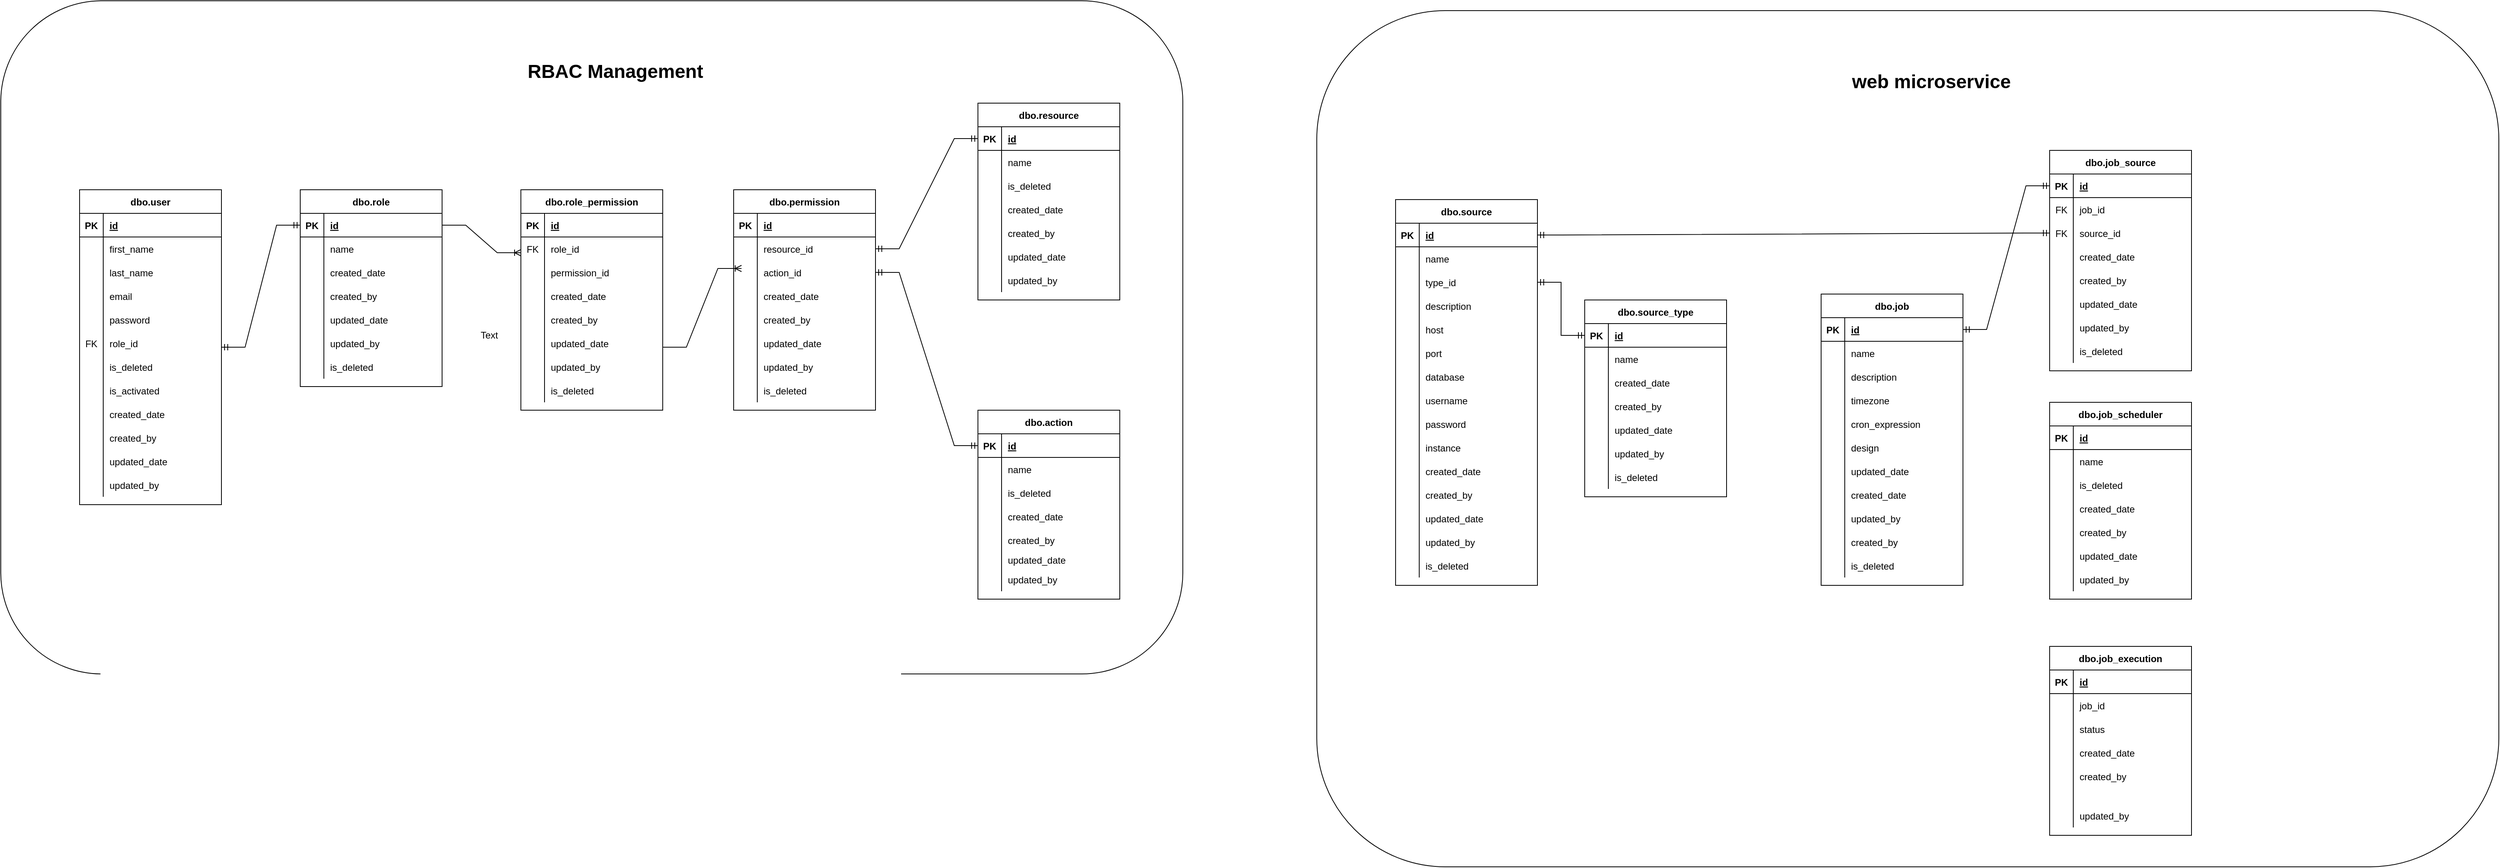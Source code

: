 <mxfile version="16.2.6" type="github">
  <diagram name="Page-1" id="a7904f86-f2b4-8e86-fa97-74104820619b">
    <mxGraphModel dx="3288" dy="2022" grid="1" gridSize="10" guides="1" tooltips="1" connect="1" arrows="1" fold="1" page="1" pageScale="1" pageWidth="1100" pageHeight="850" background="none" math="0" shadow="0">
      <root>
        <mxCell id="0" />
        <mxCell id="1" parent="0" />
        <mxCell id="UgnUnXgOoEcfZHvZx_7E-198" value="" style="rounded=1;whiteSpace=wrap;html=1;" vertex="1" parent="1">
          <mxGeometry x="-890" y="-700" width="1500" height="855" as="geometry" />
        </mxCell>
        <mxCell id="UgnUnXgOoEcfZHvZx_7E-1" value="dbo.user" style="shape=table;startSize=30;container=1;collapsible=1;childLayout=tableLayout;fixedRows=1;rowLines=0;fontStyle=1;align=center;resizeLast=1;" vertex="1" parent="1">
          <mxGeometry x="-790" y="-460" width="180" height="400" as="geometry">
            <mxRectangle x="50" y="30" width="80" height="30" as="alternateBounds" />
          </mxGeometry>
        </mxCell>
        <mxCell id="UgnUnXgOoEcfZHvZx_7E-2" value="" style="shape=tableRow;horizontal=0;startSize=0;swimlaneHead=0;swimlaneBody=0;fillColor=none;collapsible=0;dropTarget=0;points=[[0,0.5],[1,0.5]];portConstraint=eastwest;top=0;left=0;right=0;bottom=1;" vertex="1" parent="UgnUnXgOoEcfZHvZx_7E-1">
          <mxGeometry y="30" width="180" height="30" as="geometry" />
        </mxCell>
        <mxCell id="UgnUnXgOoEcfZHvZx_7E-3" value="PK" style="shape=partialRectangle;connectable=0;fillColor=none;top=0;left=0;bottom=0;right=0;fontStyle=1;overflow=hidden;" vertex="1" parent="UgnUnXgOoEcfZHvZx_7E-2">
          <mxGeometry width="30" height="30" as="geometry">
            <mxRectangle width="30" height="30" as="alternateBounds" />
          </mxGeometry>
        </mxCell>
        <mxCell id="UgnUnXgOoEcfZHvZx_7E-4" value="id" style="shape=partialRectangle;connectable=0;fillColor=none;top=0;left=0;bottom=0;right=0;align=left;spacingLeft=6;fontStyle=5;overflow=hidden;" vertex="1" parent="UgnUnXgOoEcfZHvZx_7E-2">
          <mxGeometry x="30" width="150" height="30" as="geometry">
            <mxRectangle width="150" height="30" as="alternateBounds" />
          </mxGeometry>
        </mxCell>
        <mxCell id="UgnUnXgOoEcfZHvZx_7E-5" value="" style="shape=tableRow;horizontal=0;startSize=0;swimlaneHead=0;swimlaneBody=0;fillColor=none;collapsible=0;dropTarget=0;points=[[0,0.5],[1,0.5]];portConstraint=eastwest;top=0;left=0;right=0;bottom=0;" vertex="1" parent="UgnUnXgOoEcfZHvZx_7E-1">
          <mxGeometry y="60" width="180" height="30" as="geometry" />
        </mxCell>
        <mxCell id="UgnUnXgOoEcfZHvZx_7E-6" value="" style="shape=partialRectangle;connectable=0;fillColor=none;top=0;left=0;bottom=0;right=0;editable=1;overflow=hidden;" vertex="1" parent="UgnUnXgOoEcfZHvZx_7E-5">
          <mxGeometry width="30" height="30" as="geometry">
            <mxRectangle width="30" height="30" as="alternateBounds" />
          </mxGeometry>
        </mxCell>
        <mxCell id="UgnUnXgOoEcfZHvZx_7E-7" value="first_name" style="shape=partialRectangle;connectable=0;fillColor=none;top=0;left=0;bottom=0;right=0;align=left;spacingLeft=6;overflow=hidden;" vertex="1" parent="UgnUnXgOoEcfZHvZx_7E-5">
          <mxGeometry x="30" width="150" height="30" as="geometry">
            <mxRectangle width="150" height="30" as="alternateBounds" />
          </mxGeometry>
        </mxCell>
        <mxCell id="UgnUnXgOoEcfZHvZx_7E-8" value="" style="shape=tableRow;horizontal=0;startSize=0;swimlaneHead=0;swimlaneBody=0;fillColor=none;collapsible=0;dropTarget=0;points=[[0,0.5],[1,0.5]];portConstraint=eastwest;top=0;left=0;right=0;bottom=0;" vertex="1" parent="UgnUnXgOoEcfZHvZx_7E-1">
          <mxGeometry y="90" width="180" height="30" as="geometry" />
        </mxCell>
        <mxCell id="UgnUnXgOoEcfZHvZx_7E-9" value="" style="shape=partialRectangle;connectable=0;fillColor=none;top=0;left=0;bottom=0;right=0;editable=1;overflow=hidden;" vertex="1" parent="UgnUnXgOoEcfZHvZx_7E-8">
          <mxGeometry width="30" height="30" as="geometry">
            <mxRectangle width="30" height="30" as="alternateBounds" />
          </mxGeometry>
        </mxCell>
        <mxCell id="UgnUnXgOoEcfZHvZx_7E-10" value="last_name" style="shape=partialRectangle;connectable=0;fillColor=none;top=0;left=0;bottom=0;right=0;align=left;spacingLeft=6;overflow=hidden;" vertex="1" parent="UgnUnXgOoEcfZHvZx_7E-8">
          <mxGeometry x="30" width="150" height="30" as="geometry">
            <mxRectangle width="150" height="30" as="alternateBounds" />
          </mxGeometry>
        </mxCell>
        <mxCell id="UgnUnXgOoEcfZHvZx_7E-11" value="" style="shape=tableRow;horizontal=0;startSize=0;swimlaneHead=0;swimlaneBody=0;fillColor=none;collapsible=0;dropTarget=0;points=[[0,0.5],[1,0.5]];portConstraint=eastwest;top=0;left=0;right=0;bottom=0;" vertex="1" parent="UgnUnXgOoEcfZHvZx_7E-1">
          <mxGeometry y="120" width="180" height="30" as="geometry" />
        </mxCell>
        <mxCell id="UgnUnXgOoEcfZHvZx_7E-12" value="" style="shape=partialRectangle;connectable=0;fillColor=none;top=0;left=0;bottom=0;right=0;editable=1;overflow=hidden;" vertex="1" parent="UgnUnXgOoEcfZHvZx_7E-11">
          <mxGeometry width="30" height="30" as="geometry">
            <mxRectangle width="30" height="30" as="alternateBounds" />
          </mxGeometry>
        </mxCell>
        <mxCell id="UgnUnXgOoEcfZHvZx_7E-13" value="email" style="shape=partialRectangle;connectable=0;fillColor=none;top=0;left=0;bottom=0;right=0;align=left;spacingLeft=6;overflow=hidden;" vertex="1" parent="UgnUnXgOoEcfZHvZx_7E-11">
          <mxGeometry x="30" width="150" height="30" as="geometry">
            <mxRectangle width="150" height="30" as="alternateBounds" />
          </mxGeometry>
        </mxCell>
        <mxCell id="UgnUnXgOoEcfZHvZx_7E-30" value="" style="shape=tableRow;horizontal=0;startSize=0;swimlaneHead=0;swimlaneBody=0;fillColor=none;collapsible=0;dropTarget=0;points=[[0,0.5],[1,0.5]];portConstraint=eastwest;top=0;left=0;right=0;bottom=0;" vertex="1" parent="UgnUnXgOoEcfZHvZx_7E-1">
          <mxGeometry y="150" width="180" height="30" as="geometry" />
        </mxCell>
        <mxCell id="UgnUnXgOoEcfZHvZx_7E-31" value="" style="shape=partialRectangle;connectable=0;fillColor=none;top=0;left=0;bottom=0;right=0;editable=1;overflow=hidden;" vertex="1" parent="UgnUnXgOoEcfZHvZx_7E-30">
          <mxGeometry width="30" height="30" as="geometry">
            <mxRectangle width="30" height="30" as="alternateBounds" />
          </mxGeometry>
        </mxCell>
        <mxCell id="UgnUnXgOoEcfZHvZx_7E-32" value="password" style="shape=partialRectangle;connectable=0;fillColor=none;top=0;left=0;bottom=0;right=0;align=left;spacingLeft=6;overflow=hidden;" vertex="1" parent="UgnUnXgOoEcfZHvZx_7E-30">
          <mxGeometry x="30" width="150" height="30" as="geometry">
            <mxRectangle width="150" height="30" as="alternateBounds" />
          </mxGeometry>
        </mxCell>
        <mxCell id="UgnUnXgOoEcfZHvZx_7E-49" value="" style="shape=tableRow;horizontal=0;startSize=0;swimlaneHead=0;swimlaneBody=0;fillColor=none;collapsible=0;dropTarget=0;points=[[0,0.5],[1,0.5]];portConstraint=eastwest;top=0;left=0;right=0;bottom=0;" vertex="1" parent="UgnUnXgOoEcfZHvZx_7E-1">
          <mxGeometry y="180" width="180" height="30" as="geometry" />
        </mxCell>
        <mxCell id="UgnUnXgOoEcfZHvZx_7E-50" value="FK" style="shape=partialRectangle;connectable=0;fillColor=none;top=0;left=0;bottom=0;right=0;editable=1;overflow=hidden;" vertex="1" parent="UgnUnXgOoEcfZHvZx_7E-49">
          <mxGeometry width="30" height="30" as="geometry">
            <mxRectangle width="30" height="30" as="alternateBounds" />
          </mxGeometry>
        </mxCell>
        <mxCell id="UgnUnXgOoEcfZHvZx_7E-51" value="role_id" style="shape=partialRectangle;connectable=0;fillColor=none;top=0;left=0;bottom=0;right=0;align=left;spacingLeft=6;overflow=hidden;" vertex="1" parent="UgnUnXgOoEcfZHvZx_7E-49">
          <mxGeometry x="30" width="150" height="30" as="geometry">
            <mxRectangle width="150" height="30" as="alternateBounds" />
          </mxGeometry>
        </mxCell>
        <mxCell id="UgnUnXgOoEcfZHvZx_7E-52" value="" style="shape=tableRow;horizontal=0;startSize=0;swimlaneHead=0;swimlaneBody=0;fillColor=none;collapsible=0;dropTarget=0;points=[[0,0.5],[1,0.5]];portConstraint=eastwest;top=0;left=0;right=0;bottom=0;" vertex="1" parent="UgnUnXgOoEcfZHvZx_7E-1">
          <mxGeometry y="210" width="180" height="30" as="geometry" />
        </mxCell>
        <mxCell id="UgnUnXgOoEcfZHvZx_7E-53" value="" style="shape=partialRectangle;connectable=0;fillColor=none;top=0;left=0;bottom=0;right=0;editable=1;overflow=hidden;" vertex="1" parent="UgnUnXgOoEcfZHvZx_7E-52">
          <mxGeometry width="30" height="30" as="geometry">
            <mxRectangle width="30" height="30" as="alternateBounds" />
          </mxGeometry>
        </mxCell>
        <mxCell id="UgnUnXgOoEcfZHvZx_7E-54" value="is_deleted" style="shape=partialRectangle;connectable=0;fillColor=none;top=0;left=0;bottom=0;right=0;align=left;spacingLeft=6;overflow=hidden;" vertex="1" parent="UgnUnXgOoEcfZHvZx_7E-52">
          <mxGeometry x="30" width="150" height="30" as="geometry">
            <mxRectangle width="150" height="30" as="alternateBounds" />
          </mxGeometry>
        </mxCell>
        <mxCell id="UgnUnXgOoEcfZHvZx_7E-55" value="" style="shape=tableRow;horizontal=0;startSize=0;swimlaneHead=0;swimlaneBody=0;fillColor=none;collapsible=0;dropTarget=0;points=[[0,0.5],[1,0.5]];portConstraint=eastwest;top=0;left=0;right=0;bottom=0;" vertex="1" parent="UgnUnXgOoEcfZHvZx_7E-1">
          <mxGeometry y="240" width="180" height="30" as="geometry" />
        </mxCell>
        <mxCell id="UgnUnXgOoEcfZHvZx_7E-56" value="" style="shape=partialRectangle;connectable=0;fillColor=none;top=0;left=0;bottom=0;right=0;editable=1;overflow=hidden;" vertex="1" parent="UgnUnXgOoEcfZHvZx_7E-55">
          <mxGeometry width="30" height="30" as="geometry">
            <mxRectangle width="30" height="30" as="alternateBounds" />
          </mxGeometry>
        </mxCell>
        <mxCell id="UgnUnXgOoEcfZHvZx_7E-57" value="is_activated" style="shape=partialRectangle;connectable=0;fillColor=none;top=0;left=0;bottom=0;right=0;align=left;spacingLeft=6;overflow=hidden;" vertex="1" parent="UgnUnXgOoEcfZHvZx_7E-55">
          <mxGeometry x="30" width="150" height="30" as="geometry">
            <mxRectangle width="150" height="30" as="alternateBounds" />
          </mxGeometry>
        </mxCell>
        <mxCell id="UgnUnXgOoEcfZHvZx_7E-58" value="" style="shape=tableRow;horizontal=0;startSize=0;swimlaneHead=0;swimlaneBody=0;fillColor=none;collapsible=0;dropTarget=0;points=[[0,0.5],[1,0.5]];portConstraint=eastwest;top=0;left=0;right=0;bottom=0;" vertex="1" parent="UgnUnXgOoEcfZHvZx_7E-1">
          <mxGeometry y="270" width="180" height="30" as="geometry" />
        </mxCell>
        <mxCell id="UgnUnXgOoEcfZHvZx_7E-59" value="" style="shape=partialRectangle;connectable=0;fillColor=none;top=0;left=0;bottom=0;right=0;editable=1;overflow=hidden;" vertex="1" parent="UgnUnXgOoEcfZHvZx_7E-58">
          <mxGeometry width="30" height="30" as="geometry">
            <mxRectangle width="30" height="30" as="alternateBounds" />
          </mxGeometry>
        </mxCell>
        <mxCell id="UgnUnXgOoEcfZHvZx_7E-60" value="created_date" style="shape=partialRectangle;connectable=0;fillColor=none;top=0;left=0;bottom=0;right=0;align=left;spacingLeft=6;overflow=hidden;" vertex="1" parent="UgnUnXgOoEcfZHvZx_7E-58">
          <mxGeometry x="30" width="150" height="30" as="geometry">
            <mxRectangle width="150" height="30" as="alternateBounds" />
          </mxGeometry>
        </mxCell>
        <mxCell id="UgnUnXgOoEcfZHvZx_7E-61" value="" style="shape=tableRow;horizontal=0;startSize=0;swimlaneHead=0;swimlaneBody=0;fillColor=none;collapsible=0;dropTarget=0;points=[[0,0.5],[1,0.5]];portConstraint=eastwest;top=0;left=0;right=0;bottom=0;" vertex="1" parent="UgnUnXgOoEcfZHvZx_7E-1">
          <mxGeometry y="300" width="180" height="30" as="geometry" />
        </mxCell>
        <mxCell id="UgnUnXgOoEcfZHvZx_7E-62" value="" style="shape=partialRectangle;connectable=0;fillColor=none;top=0;left=0;bottom=0;right=0;editable=1;overflow=hidden;" vertex="1" parent="UgnUnXgOoEcfZHvZx_7E-61">
          <mxGeometry width="30" height="30" as="geometry">
            <mxRectangle width="30" height="30" as="alternateBounds" />
          </mxGeometry>
        </mxCell>
        <mxCell id="UgnUnXgOoEcfZHvZx_7E-63" value="created_by" style="shape=partialRectangle;connectable=0;fillColor=none;top=0;left=0;bottom=0;right=0;align=left;spacingLeft=6;overflow=hidden;" vertex="1" parent="UgnUnXgOoEcfZHvZx_7E-61">
          <mxGeometry x="30" width="150" height="30" as="geometry">
            <mxRectangle width="150" height="30" as="alternateBounds" />
          </mxGeometry>
        </mxCell>
        <mxCell id="UgnUnXgOoEcfZHvZx_7E-64" value="" style="shape=tableRow;horizontal=0;startSize=0;swimlaneHead=0;swimlaneBody=0;fillColor=none;collapsible=0;dropTarget=0;points=[[0,0.5],[1,0.5]];portConstraint=eastwest;top=0;left=0;right=0;bottom=0;" vertex="1" parent="UgnUnXgOoEcfZHvZx_7E-1">
          <mxGeometry y="330" width="180" height="30" as="geometry" />
        </mxCell>
        <mxCell id="UgnUnXgOoEcfZHvZx_7E-65" value="" style="shape=partialRectangle;connectable=0;fillColor=none;top=0;left=0;bottom=0;right=0;editable=1;overflow=hidden;" vertex="1" parent="UgnUnXgOoEcfZHvZx_7E-64">
          <mxGeometry width="30" height="30" as="geometry">
            <mxRectangle width="30" height="30" as="alternateBounds" />
          </mxGeometry>
        </mxCell>
        <mxCell id="UgnUnXgOoEcfZHvZx_7E-66" value="updated_date" style="shape=partialRectangle;connectable=0;fillColor=none;top=0;left=0;bottom=0;right=0;align=left;spacingLeft=6;overflow=hidden;" vertex="1" parent="UgnUnXgOoEcfZHvZx_7E-64">
          <mxGeometry x="30" width="150" height="30" as="geometry">
            <mxRectangle width="150" height="30" as="alternateBounds" />
          </mxGeometry>
        </mxCell>
        <mxCell id="UgnUnXgOoEcfZHvZx_7E-67" value="" style="shape=tableRow;horizontal=0;startSize=0;swimlaneHead=0;swimlaneBody=0;fillColor=none;collapsible=0;dropTarget=0;points=[[0,0.5],[1,0.5]];portConstraint=eastwest;top=0;left=0;right=0;bottom=0;" vertex="1" parent="UgnUnXgOoEcfZHvZx_7E-1">
          <mxGeometry y="360" width="180" height="30" as="geometry" />
        </mxCell>
        <mxCell id="UgnUnXgOoEcfZHvZx_7E-68" value="" style="shape=partialRectangle;connectable=0;fillColor=none;top=0;left=0;bottom=0;right=0;editable=1;overflow=hidden;" vertex="1" parent="UgnUnXgOoEcfZHvZx_7E-67">
          <mxGeometry width="30" height="30" as="geometry">
            <mxRectangle width="30" height="30" as="alternateBounds" />
          </mxGeometry>
        </mxCell>
        <mxCell id="UgnUnXgOoEcfZHvZx_7E-69" value="updated_by" style="shape=partialRectangle;connectable=0;fillColor=none;top=0;left=0;bottom=0;right=0;align=left;spacingLeft=6;overflow=hidden;" vertex="1" parent="UgnUnXgOoEcfZHvZx_7E-67">
          <mxGeometry x="30" width="150" height="30" as="geometry">
            <mxRectangle width="150" height="30" as="alternateBounds" />
          </mxGeometry>
        </mxCell>
        <mxCell id="UgnUnXgOoEcfZHvZx_7E-70" value="dbo.role_permission" style="shape=table;startSize=30;container=1;collapsible=1;childLayout=tableLayout;fixedRows=1;rowLines=0;fontStyle=1;align=center;resizeLast=1;" vertex="1" parent="1">
          <mxGeometry x="-230" y="-460" width="180" height="280" as="geometry" />
        </mxCell>
        <mxCell id="UgnUnXgOoEcfZHvZx_7E-71" value="" style="shape=tableRow;horizontal=0;startSize=0;swimlaneHead=0;swimlaneBody=0;fillColor=none;collapsible=0;dropTarget=0;points=[[0,0.5],[1,0.5]];portConstraint=eastwest;top=0;left=0;right=0;bottom=1;" vertex="1" parent="UgnUnXgOoEcfZHvZx_7E-70">
          <mxGeometry y="30" width="180" height="30" as="geometry" />
        </mxCell>
        <mxCell id="UgnUnXgOoEcfZHvZx_7E-72" value="PK" style="shape=partialRectangle;connectable=0;fillColor=none;top=0;left=0;bottom=0;right=0;fontStyle=1;overflow=hidden;" vertex="1" parent="UgnUnXgOoEcfZHvZx_7E-71">
          <mxGeometry width="30" height="30" as="geometry">
            <mxRectangle width="30" height="30" as="alternateBounds" />
          </mxGeometry>
        </mxCell>
        <mxCell id="UgnUnXgOoEcfZHvZx_7E-73" value="id" style="shape=partialRectangle;connectable=0;fillColor=none;top=0;left=0;bottom=0;right=0;align=left;spacingLeft=6;fontStyle=5;overflow=hidden;" vertex="1" parent="UgnUnXgOoEcfZHvZx_7E-71">
          <mxGeometry x="30" width="150" height="30" as="geometry">
            <mxRectangle width="150" height="30" as="alternateBounds" />
          </mxGeometry>
        </mxCell>
        <mxCell id="UgnUnXgOoEcfZHvZx_7E-74" value="" style="shape=tableRow;horizontal=0;startSize=0;swimlaneHead=0;swimlaneBody=0;fillColor=none;collapsible=0;dropTarget=0;points=[[0,0.5],[1,0.5]];portConstraint=eastwest;top=0;left=0;right=0;bottom=0;" vertex="1" parent="UgnUnXgOoEcfZHvZx_7E-70">
          <mxGeometry y="60" width="180" height="30" as="geometry" />
        </mxCell>
        <mxCell id="UgnUnXgOoEcfZHvZx_7E-75" value="FK" style="shape=partialRectangle;connectable=0;fillColor=none;top=0;left=0;bottom=0;right=0;editable=1;overflow=hidden;" vertex="1" parent="UgnUnXgOoEcfZHvZx_7E-74">
          <mxGeometry width="30" height="30" as="geometry">
            <mxRectangle width="30" height="30" as="alternateBounds" />
          </mxGeometry>
        </mxCell>
        <mxCell id="UgnUnXgOoEcfZHvZx_7E-76" value="role_id" style="shape=partialRectangle;connectable=0;fillColor=none;top=0;left=0;bottom=0;right=0;align=left;spacingLeft=6;overflow=hidden;" vertex="1" parent="UgnUnXgOoEcfZHvZx_7E-74">
          <mxGeometry x="30" width="150" height="30" as="geometry">
            <mxRectangle width="150" height="30" as="alternateBounds" />
          </mxGeometry>
        </mxCell>
        <mxCell id="UgnUnXgOoEcfZHvZx_7E-77" value="" style="shape=tableRow;horizontal=0;startSize=0;swimlaneHead=0;swimlaneBody=0;fillColor=none;collapsible=0;dropTarget=0;points=[[0,0.5],[1,0.5]];portConstraint=eastwest;top=0;left=0;right=0;bottom=0;" vertex="1" parent="UgnUnXgOoEcfZHvZx_7E-70">
          <mxGeometry y="90" width="180" height="30" as="geometry" />
        </mxCell>
        <mxCell id="UgnUnXgOoEcfZHvZx_7E-78" value="" style="shape=partialRectangle;connectable=0;fillColor=none;top=0;left=0;bottom=0;right=0;editable=1;overflow=hidden;" vertex="1" parent="UgnUnXgOoEcfZHvZx_7E-77">
          <mxGeometry width="30" height="30" as="geometry">
            <mxRectangle width="30" height="30" as="alternateBounds" />
          </mxGeometry>
        </mxCell>
        <mxCell id="UgnUnXgOoEcfZHvZx_7E-79" value="permission_id" style="shape=partialRectangle;connectable=0;fillColor=none;top=0;left=0;bottom=0;right=0;align=left;spacingLeft=6;overflow=hidden;" vertex="1" parent="UgnUnXgOoEcfZHvZx_7E-77">
          <mxGeometry x="30" width="150" height="30" as="geometry">
            <mxRectangle width="150" height="30" as="alternateBounds" />
          </mxGeometry>
        </mxCell>
        <mxCell id="UgnUnXgOoEcfZHvZx_7E-80" value="" style="shape=tableRow;horizontal=0;startSize=0;swimlaneHead=0;swimlaneBody=0;fillColor=none;collapsible=0;dropTarget=0;points=[[0,0.5],[1,0.5]];portConstraint=eastwest;top=0;left=0;right=0;bottom=0;" vertex="1" parent="UgnUnXgOoEcfZHvZx_7E-70">
          <mxGeometry y="120" width="180" height="30" as="geometry" />
        </mxCell>
        <mxCell id="UgnUnXgOoEcfZHvZx_7E-81" value="" style="shape=partialRectangle;connectable=0;fillColor=none;top=0;left=0;bottom=0;right=0;editable=1;overflow=hidden;" vertex="1" parent="UgnUnXgOoEcfZHvZx_7E-80">
          <mxGeometry width="30" height="30" as="geometry">
            <mxRectangle width="30" height="30" as="alternateBounds" />
          </mxGeometry>
        </mxCell>
        <mxCell id="UgnUnXgOoEcfZHvZx_7E-82" value="created_date" style="shape=partialRectangle;connectable=0;fillColor=none;top=0;left=0;bottom=0;right=0;align=left;spacingLeft=6;overflow=hidden;" vertex="1" parent="UgnUnXgOoEcfZHvZx_7E-80">
          <mxGeometry x="30" width="150" height="30" as="geometry">
            <mxRectangle width="150" height="30" as="alternateBounds" />
          </mxGeometry>
        </mxCell>
        <mxCell id="UgnUnXgOoEcfZHvZx_7E-83" value="" style="shape=tableRow;horizontal=0;startSize=0;swimlaneHead=0;swimlaneBody=0;fillColor=none;collapsible=0;dropTarget=0;points=[[0,0.5],[1,0.5]];portConstraint=eastwest;top=0;left=0;right=0;bottom=0;" vertex="1" parent="UgnUnXgOoEcfZHvZx_7E-70">
          <mxGeometry y="150" width="180" height="30" as="geometry" />
        </mxCell>
        <mxCell id="UgnUnXgOoEcfZHvZx_7E-84" value="" style="shape=partialRectangle;connectable=0;fillColor=none;top=0;left=0;bottom=0;right=0;editable=1;overflow=hidden;" vertex="1" parent="UgnUnXgOoEcfZHvZx_7E-83">
          <mxGeometry width="30" height="30" as="geometry">
            <mxRectangle width="30" height="30" as="alternateBounds" />
          </mxGeometry>
        </mxCell>
        <mxCell id="UgnUnXgOoEcfZHvZx_7E-85" value="created_by" style="shape=partialRectangle;connectable=0;fillColor=none;top=0;left=0;bottom=0;right=0;align=left;spacingLeft=6;overflow=hidden;" vertex="1" parent="UgnUnXgOoEcfZHvZx_7E-83">
          <mxGeometry x="30" width="150" height="30" as="geometry">
            <mxRectangle width="150" height="30" as="alternateBounds" />
          </mxGeometry>
        </mxCell>
        <mxCell id="UgnUnXgOoEcfZHvZx_7E-86" value="" style="shape=tableRow;horizontal=0;startSize=0;swimlaneHead=0;swimlaneBody=0;fillColor=none;collapsible=0;dropTarget=0;points=[[0,0.5],[1,0.5]];portConstraint=eastwest;top=0;left=0;right=0;bottom=0;" vertex="1" parent="UgnUnXgOoEcfZHvZx_7E-70">
          <mxGeometry y="180" width="180" height="30" as="geometry" />
        </mxCell>
        <mxCell id="UgnUnXgOoEcfZHvZx_7E-87" value="" style="shape=partialRectangle;connectable=0;fillColor=none;top=0;left=0;bottom=0;right=0;editable=1;overflow=hidden;" vertex="1" parent="UgnUnXgOoEcfZHvZx_7E-86">
          <mxGeometry width="30" height="30" as="geometry">
            <mxRectangle width="30" height="30" as="alternateBounds" />
          </mxGeometry>
        </mxCell>
        <mxCell id="UgnUnXgOoEcfZHvZx_7E-88" value="updated_date" style="shape=partialRectangle;connectable=0;fillColor=none;top=0;left=0;bottom=0;right=0;align=left;spacingLeft=6;overflow=hidden;" vertex="1" parent="UgnUnXgOoEcfZHvZx_7E-86">
          <mxGeometry x="30" width="150" height="30" as="geometry">
            <mxRectangle width="150" height="30" as="alternateBounds" />
          </mxGeometry>
        </mxCell>
        <mxCell id="UgnUnXgOoEcfZHvZx_7E-89" value="" style="shape=tableRow;horizontal=0;startSize=0;swimlaneHead=0;swimlaneBody=0;fillColor=none;collapsible=0;dropTarget=0;points=[[0,0.5],[1,0.5]];portConstraint=eastwest;top=0;left=0;right=0;bottom=0;" vertex="1" parent="UgnUnXgOoEcfZHvZx_7E-70">
          <mxGeometry y="210" width="180" height="30" as="geometry" />
        </mxCell>
        <mxCell id="UgnUnXgOoEcfZHvZx_7E-90" value="" style="shape=partialRectangle;connectable=0;fillColor=none;top=0;left=0;bottom=0;right=0;editable=1;overflow=hidden;" vertex="1" parent="UgnUnXgOoEcfZHvZx_7E-89">
          <mxGeometry width="30" height="30" as="geometry">
            <mxRectangle width="30" height="30" as="alternateBounds" />
          </mxGeometry>
        </mxCell>
        <mxCell id="UgnUnXgOoEcfZHvZx_7E-91" value="updated_by" style="shape=partialRectangle;connectable=0;fillColor=none;top=0;left=0;bottom=0;right=0;align=left;spacingLeft=6;overflow=hidden;" vertex="1" parent="UgnUnXgOoEcfZHvZx_7E-89">
          <mxGeometry x="30" width="150" height="30" as="geometry">
            <mxRectangle width="150" height="30" as="alternateBounds" />
          </mxGeometry>
        </mxCell>
        <mxCell id="UgnUnXgOoEcfZHvZx_7E-169" value="" style="shape=tableRow;horizontal=0;startSize=0;swimlaneHead=0;swimlaneBody=0;fillColor=none;collapsible=0;dropTarget=0;points=[[0,0.5],[1,0.5]];portConstraint=eastwest;top=0;left=0;right=0;bottom=0;" vertex="1" parent="UgnUnXgOoEcfZHvZx_7E-70">
          <mxGeometry y="240" width="180" height="30" as="geometry" />
        </mxCell>
        <mxCell id="UgnUnXgOoEcfZHvZx_7E-170" value="" style="shape=partialRectangle;connectable=0;fillColor=none;top=0;left=0;bottom=0;right=0;editable=1;overflow=hidden;" vertex="1" parent="UgnUnXgOoEcfZHvZx_7E-169">
          <mxGeometry width="30" height="30" as="geometry">
            <mxRectangle width="30" height="30" as="alternateBounds" />
          </mxGeometry>
        </mxCell>
        <mxCell id="UgnUnXgOoEcfZHvZx_7E-171" value="is_deleted" style="shape=partialRectangle;connectable=0;fillColor=none;top=0;left=0;bottom=0;right=0;align=left;spacingLeft=6;overflow=hidden;" vertex="1" parent="UgnUnXgOoEcfZHvZx_7E-169">
          <mxGeometry x="30" width="150" height="30" as="geometry">
            <mxRectangle width="150" height="30" as="alternateBounds" />
          </mxGeometry>
        </mxCell>
        <mxCell id="UgnUnXgOoEcfZHvZx_7E-92" value="dbo.resource" style="shape=table;startSize=30;container=1;collapsible=1;childLayout=tableLayout;fixedRows=1;rowLines=0;fontStyle=1;align=center;resizeLast=1;" vertex="1" parent="1">
          <mxGeometry x="350" y="-570" width="180" height="250" as="geometry" />
        </mxCell>
        <mxCell id="UgnUnXgOoEcfZHvZx_7E-93" value="" style="shape=tableRow;horizontal=0;startSize=0;swimlaneHead=0;swimlaneBody=0;fillColor=none;collapsible=0;dropTarget=0;points=[[0,0.5],[1,0.5]];portConstraint=eastwest;top=0;left=0;right=0;bottom=1;" vertex="1" parent="UgnUnXgOoEcfZHvZx_7E-92">
          <mxGeometry y="30" width="180" height="30" as="geometry" />
        </mxCell>
        <mxCell id="UgnUnXgOoEcfZHvZx_7E-94" value="PK" style="shape=partialRectangle;connectable=0;fillColor=none;top=0;left=0;bottom=0;right=0;fontStyle=1;overflow=hidden;" vertex="1" parent="UgnUnXgOoEcfZHvZx_7E-93">
          <mxGeometry width="30" height="30" as="geometry">
            <mxRectangle width="30" height="30" as="alternateBounds" />
          </mxGeometry>
        </mxCell>
        <mxCell id="UgnUnXgOoEcfZHvZx_7E-95" value="id" style="shape=partialRectangle;connectable=0;fillColor=none;top=0;left=0;bottom=0;right=0;align=left;spacingLeft=6;fontStyle=5;overflow=hidden;" vertex="1" parent="UgnUnXgOoEcfZHvZx_7E-93">
          <mxGeometry x="30" width="150" height="30" as="geometry">
            <mxRectangle width="150" height="30" as="alternateBounds" />
          </mxGeometry>
        </mxCell>
        <mxCell id="UgnUnXgOoEcfZHvZx_7E-96" value="" style="shape=tableRow;horizontal=0;startSize=0;swimlaneHead=0;swimlaneBody=0;fillColor=none;collapsible=0;dropTarget=0;points=[[0,0.5],[1,0.5]];portConstraint=eastwest;top=0;left=0;right=0;bottom=0;" vertex="1" parent="UgnUnXgOoEcfZHvZx_7E-92">
          <mxGeometry y="60" width="180" height="30" as="geometry" />
        </mxCell>
        <mxCell id="UgnUnXgOoEcfZHvZx_7E-97" value="" style="shape=partialRectangle;connectable=0;fillColor=none;top=0;left=0;bottom=0;right=0;editable=1;overflow=hidden;" vertex="1" parent="UgnUnXgOoEcfZHvZx_7E-96">
          <mxGeometry width="30" height="30" as="geometry">
            <mxRectangle width="30" height="30" as="alternateBounds" />
          </mxGeometry>
        </mxCell>
        <mxCell id="UgnUnXgOoEcfZHvZx_7E-98" value="name" style="shape=partialRectangle;connectable=0;fillColor=none;top=0;left=0;bottom=0;right=0;align=left;spacingLeft=6;overflow=hidden;" vertex="1" parent="UgnUnXgOoEcfZHvZx_7E-96">
          <mxGeometry x="30" width="150" height="30" as="geometry">
            <mxRectangle width="150" height="30" as="alternateBounds" />
          </mxGeometry>
        </mxCell>
        <mxCell id="UgnUnXgOoEcfZHvZx_7E-99" value="" style="shape=tableRow;horizontal=0;startSize=0;swimlaneHead=0;swimlaneBody=0;fillColor=none;collapsible=0;dropTarget=0;points=[[0,0.5],[1,0.5]];portConstraint=eastwest;top=0;left=0;right=0;bottom=0;" vertex="1" parent="UgnUnXgOoEcfZHvZx_7E-92">
          <mxGeometry y="90" width="180" height="30" as="geometry" />
        </mxCell>
        <mxCell id="UgnUnXgOoEcfZHvZx_7E-100" value="" style="shape=partialRectangle;connectable=0;fillColor=none;top=0;left=0;bottom=0;right=0;editable=1;overflow=hidden;" vertex="1" parent="UgnUnXgOoEcfZHvZx_7E-99">
          <mxGeometry width="30" height="30" as="geometry">
            <mxRectangle width="30" height="30" as="alternateBounds" />
          </mxGeometry>
        </mxCell>
        <mxCell id="UgnUnXgOoEcfZHvZx_7E-101" value="is_deleted" style="shape=partialRectangle;connectable=0;fillColor=none;top=0;left=0;bottom=0;right=0;align=left;spacingLeft=6;overflow=hidden;" vertex="1" parent="UgnUnXgOoEcfZHvZx_7E-99">
          <mxGeometry x="30" width="150" height="30" as="geometry">
            <mxRectangle width="150" height="30" as="alternateBounds" />
          </mxGeometry>
        </mxCell>
        <mxCell id="UgnUnXgOoEcfZHvZx_7E-102" value="" style="shape=tableRow;horizontal=0;startSize=0;swimlaneHead=0;swimlaneBody=0;fillColor=none;collapsible=0;dropTarget=0;points=[[0,0.5],[1,0.5]];portConstraint=eastwest;top=0;left=0;right=0;bottom=0;" vertex="1" parent="UgnUnXgOoEcfZHvZx_7E-92">
          <mxGeometry y="120" width="180" height="30" as="geometry" />
        </mxCell>
        <mxCell id="UgnUnXgOoEcfZHvZx_7E-103" value="" style="shape=partialRectangle;connectable=0;fillColor=none;top=0;left=0;bottom=0;right=0;editable=1;overflow=hidden;" vertex="1" parent="UgnUnXgOoEcfZHvZx_7E-102">
          <mxGeometry width="30" height="30" as="geometry">
            <mxRectangle width="30" height="30" as="alternateBounds" />
          </mxGeometry>
        </mxCell>
        <mxCell id="UgnUnXgOoEcfZHvZx_7E-104" value="created_date" style="shape=partialRectangle;connectable=0;fillColor=none;top=0;left=0;bottom=0;right=0;align=left;spacingLeft=6;overflow=hidden;" vertex="1" parent="UgnUnXgOoEcfZHvZx_7E-102">
          <mxGeometry x="30" width="150" height="30" as="geometry">
            <mxRectangle width="150" height="30" as="alternateBounds" />
          </mxGeometry>
        </mxCell>
        <mxCell id="UgnUnXgOoEcfZHvZx_7E-105" value="" style="shape=tableRow;horizontal=0;startSize=0;swimlaneHead=0;swimlaneBody=0;fillColor=none;collapsible=0;dropTarget=0;points=[[0,0.5],[1,0.5]];portConstraint=eastwest;top=0;left=0;right=0;bottom=0;" vertex="1" parent="UgnUnXgOoEcfZHvZx_7E-92">
          <mxGeometry y="150" width="180" height="30" as="geometry" />
        </mxCell>
        <mxCell id="UgnUnXgOoEcfZHvZx_7E-106" value="" style="shape=partialRectangle;connectable=0;fillColor=none;top=0;left=0;bottom=0;right=0;editable=1;overflow=hidden;" vertex="1" parent="UgnUnXgOoEcfZHvZx_7E-105">
          <mxGeometry width="30" height="30" as="geometry">
            <mxRectangle width="30" height="30" as="alternateBounds" />
          </mxGeometry>
        </mxCell>
        <mxCell id="UgnUnXgOoEcfZHvZx_7E-107" value="created_by" style="shape=partialRectangle;connectable=0;fillColor=none;top=0;left=0;bottom=0;right=0;align=left;spacingLeft=6;overflow=hidden;" vertex="1" parent="UgnUnXgOoEcfZHvZx_7E-105">
          <mxGeometry x="30" width="150" height="30" as="geometry">
            <mxRectangle width="150" height="30" as="alternateBounds" />
          </mxGeometry>
        </mxCell>
        <mxCell id="UgnUnXgOoEcfZHvZx_7E-108" value="" style="shape=tableRow;horizontal=0;startSize=0;swimlaneHead=0;swimlaneBody=0;fillColor=none;collapsible=0;dropTarget=0;points=[[0,0.5],[1,0.5]];portConstraint=eastwest;top=0;left=0;right=0;bottom=0;" vertex="1" parent="UgnUnXgOoEcfZHvZx_7E-92">
          <mxGeometry y="180" width="180" height="30" as="geometry" />
        </mxCell>
        <mxCell id="UgnUnXgOoEcfZHvZx_7E-109" value="" style="shape=partialRectangle;connectable=0;fillColor=none;top=0;left=0;bottom=0;right=0;editable=1;overflow=hidden;" vertex="1" parent="UgnUnXgOoEcfZHvZx_7E-108">
          <mxGeometry width="30" height="30" as="geometry">
            <mxRectangle width="30" height="30" as="alternateBounds" />
          </mxGeometry>
        </mxCell>
        <mxCell id="UgnUnXgOoEcfZHvZx_7E-110" value="updated_date" style="shape=partialRectangle;connectable=0;fillColor=none;top=0;left=0;bottom=0;right=0;align=left;spacingLeft=6;overflow=hidden;" vertex="1" parent="UgnUnXgOoEcfZHvZx_7E-108">
          <mxGeometry x="30" width="150" height="30" as="geometry">
            <mxRectangle width="150" height="30" as="alternateBounds" />
          </mxGeometry>
        </mxCell>
        <mxCell id="UgnUnXgOoEcfZHvZx_7E-111" value="" style="shape=tableRow;horizontal=0;startSize=0;swimlaneHead=0;swimlaneBody=0;fillColor=none;collapsible=0;dropTarget=0;points=[[0,0.5],[1,0.5]];portConstraint=eastwest;top=0;left=0;right=0;bottom=0;" vertex="1" parent="UgnUnXgOoEcfZHvZx_7E-92">
          <mxGeometry y="210" width="180" height="30" as="geometry" />
        </mxCell>
        <mxCell id="UgnUnXgOoEcfZHvZx_7E-112" value="" style="shape=partialRectangle;connectable=0;fillColor=none;top=0;left=0;bottom=0;right=0;editable=1;overflow=hidden;" vertex="1" parent="UgnUnXgOoEcfZHvZx_7E-111">
          <mxGeometry width="30" height="30" as="geometry">
            <mxRectangle width="30" height="30" as="alternateBounds" />
          </mxGeometry>
        </mxCell>
        <mxCell id="UgnUnXgOoEcfZHvZx_7E-113" value="updated_by" style="shape=partialRectangle;connectable=0;fillColor=none;top=0;left=0;bottom=0;right=0;align=left;spacingLeft=6;overflow=hidden;" vertex="1" parent="UgnUnXgOoEcfZHvZx_7E-111">
          <mxGeometry x="30" width="150" height="30" as="geometry">
            <mxRectangle width="150" height="30" as="alternateBounds" />
          </mxGeometry>
        </mxCell>
        <mxCell id="UgnUnXgOoEcfZHvZx_7E-114" value="dbo.action" style="shape=table;startSize=30;container=1;collapsible=1;childLayout=tableLayout;fixedRows=1;rowLines=0;fontStyle=1;align=center;resizeLast=1;" vertex="1" parent="1">
          <mxGeometry x="350" y="-180" width="180" height="240" as="geometry" />
        </mxCell>
        <mxCell id="UgnUnXgOoEcfZHvZx_7E-115" value="" style="shape=tableRow;horizontal=0;startSize=0;swimlaneHead=0;swimlaneBody=0;fillColor=none;collapsible=0;dropTarget=0;points=[[0,0.5],[1,0.5]];portConstraint=eastwest;top=0;left=0;right=0;bottom=1;" vertex="1" parent="UgnUnXgOoEcfZHvZx_7E-114">
          <mxGeometry y="30" width="180" height="30" as="geometry" />
        </mxCell>
        <mxCell id="UgnUnXgOoEcfZHvZx_7E-116" value="PK" style="shape=partialRectangle;connectable=0;fillColor=none;top=0;left=0;bottom=0;right=0;fontStyle=1;overflow=hidden;" vertex="1" parent="UgnUnXgOoEcfZHvZx_7E-115">
          <mxGeometry width="30" height="30" as="geometry">
            <mxRectangle width="30" height="30" as="alternateBounds" />
          </mxGeometry>
        </mxCell>
        <mxCell id="UgnUnXgOoEcfZHvZx_7E-117" value="id" style="shape=partialRectangle;connectable=0;fillColor=none;top=0;left=0;bottom=0;right=0;align=left;spacingLeft=6;fontStyle=5;overflow=hidden;" vertex="1" parent="UgnUnXgOoEcfZHvZx_7E-115">
          <mxGeometry x="30" width="150" height="30" as="geometry">
            <mxRectangle width="150" height="30" as="alternateBounds" />
          </mxGeometry>
        </mxCell>
        <mxCell id="UgnUnXgOoEcfZHvZx_7E-118" value="" style="shape=tableRow;horizontal=0;startSize=0;swimlaneHead=0;swimlaneBody=0;fillColor=none;collapsible=0;dropTarget=0;points=[[0,0.5],[1,0.5]];portConstraint=eastwest;top=0;left=0;right=0;bottom=0;" vertex="1" parent="UgnUnXgOoEcfZHvZx_7E-114">
          <mxGeometry y="60" width="180" height="30" as="geometry" />
        </mxCell>
        <mxCell id="UgnUnXgOoEcfZHvZx_7E-119" value="" style="shape=partialRectangle;connectable=0;fillColor=none;top=0;left=0;bottom=0;right=0;editable=1;overflow=hidden;" vertex="1" parent="UgnUnXgOoEcfZHvZx_7E-118">
          <mxGeometry width="30" height="30" as="geometry">
            <mxRectangle width="30" height="30" as="alternateBounds" />
          </mxGeometry>
        </mxCell>
        <mxCell id="UgnUnXgOoEcfZHvZx_7E-120" value="name" style="shape=partialRectangle;connectable=0;fillColor=none;top=0;left=0;bottom=0;right=0;align=left;spacingLeft=6;overflow=hidden;" vertex="1" parent="UgnUnXgOoEcfZHvZx_7E-118">
          <mxGeometry x="30" width="150" height="30" as="geometry">
            <mxRectangle width="150" height="30" as="alternateBounds" />
          </mxGeometry>
        </mxCell>
        <mxCell id="UgnUnXgOoEcfZHvZx_7E-121" value="" style="shape=tableRow;horizontal=0;startSize=0;swimlaneHead=0;swimlaneBody=0;fillColor=none;collapsible=0;dropTarget=0;points=[[0,0.5],[1,0.5]];portConstraint=eastwest;top=0;left=0;right=0;bottom=0;" vertex="1" parent="UgnUnXgOoEcfZHvZx_7E-114">
          <mxGeometry y="90" width="180" height="30" as="geometry" />
        </mxCell>
        <mxCell id="UgnUnXgOoEcfZHvZx_7E-122" value="" style="shape=partialRectangle;connectable=0;fillColor=none;top=0;left=0;bottom=0;right=0;editable=1;overflow=hidden;" vertex="1" parent="UgnUnXgOoEcfZHvZx_7E-121">
          <mxGeometry width="30" height="30" as="geometry">
            <mxRectangle width="30" height="30" as="alternateBounds" />
          </mxGeometry>
        </mxCell>
        <mxCell id="UgnUnXgOoEcfZHvZx_7E-123" value="is_deleted" style="shape=partialRectangle;connectable=0;fillColor=none;top=0;left=0;bottom=0;right=0;align=left;spacingLeft=6;overflow=hidden;" vertex="1" parent="UgnUnXgOoEcfZHvZx_7E-121">
          <mxGeometry x="30" width="150" height="30" as="geometry">
            <mxRectangle width="150" height="30" as="alternateBounds" />
          </mxGeometry>
        </mxCell>
        <mxCell id="UgnUnXgOoEcfZHvZx_7E-124" value="" style="shape=tableRow;horizontal=0;startSize=0;swimlaneHead=0;swimlaneBody=0;fillColor=none;collapsible=0;dropTarget=0;points=[[0,0.5],[1,0.5]];portConstraint=eastwest;top=0;left=0;right=0;bottom=0;" vertex="1" parent="UgnUnXgOoEcfZHvZx_7E-114">
          <mxGeometry y="120" width="180" height="30" as="geometry" />
        </mxCell>
        <mxCell id="UgnUnXgOoEcfZHvZx_7E-125" value="" style="shape=partialRectangle;connectable=0;fillColor=none;top=0;left=0;bottom=0;right=0;editable=1;overflow=hidden;" vertex="1" parent="UgnUnXgOoEcfZHvZx_7E-124">
          <mxGeometry width="30" height="30" as="geometry">
            <mxRectangle width="30" height="30" as="alternateBounds" />
          </mxGeometry>
        </mxCell>
        <mxCell id="UgnUnXgOoEcfZHvZx_7E-126" value="created_date" style="shape=partialRectangle;connectable=0;fillColor=none;top=0;left=0;bottom=0;right=0;align=left;spacingLeft=6;overflow=hidden;" vertex="1" parent="UgnUnXgOoEcfZHvZx_7E-124">
          <mxGeometry x="30" width="150" height="30" as="geometry">
            <mxRectangle width="150" height="30" as="alternateBounds" />
          </mxGeometry>
        </mxCell>
        <mxCell id="UgnUnXgOoEcfZHvZx_7E-127" value="" style="shape=tableRow;horizontal=0;startSize=0;swimlaneHead=0;swimlaneBody=0;fillColor=none;collapsible=0;dropTarget=0;points=[[0,0.5],[1,0.5]];portConstraint=eastwest;top=0;left=0;right=0;bottom=0;" vertex="1" parent="UgnUnXgOoEcfZHvZx_7E-114">
          <mxGeometry y="150" width="180" height="30" as="geometry" />
        </mxCell>
        <mxCell id="UgnUnXgOoEcfZHvZx_7E-128" value="" style="shape=partialRectangle;connectable=0;fillColor=none;top=0;left=0;bottom=0;right=0;editable=1;overflow=hidden;" vertex="1" parent="UgnUnXgOoEcfZHvZx_7E-127">
          <mxGeometry width="30" height="30" as="geometry">
            <mxRectangle width="30" height="30" as="alternateBounds" />
          </mxGeometry>
        </mxCell>
        <mxCell id="UgnUnXgOoEcfZHvZx_7E-129" value="created_by" style="shape=partialRectangle;connectable=0;fillColor=none;top=0;left=0;bottom=0;right=0;align=left;spacingLeft=6;overflow=hidden;" vertex="1" parent="UgnUnXgOoEcfZHvZx_7E-127">
          <mxGeometry x="30" width="150" height="30" as="geometry">
            <mxRectangle width="150" height="30" as="alternateBounds" />
          </mxGeometry>
        </mxCell>
        <mxCell id="UgnUnXgOoEcfZHvZx_7E-130" value="" style="shape=tableRow;horizontal=0;startSize=0;swimlaneHead=0;swimlaneBody=0;fillColor=none;collapsible=0;dropTarget=0;points=[[0,0.5],[1,0.5]];portConstraint=eastwest;top=0;left=0;right=0;bottom=0;" vertex="1" parent="UgnUnXgOoEcfZHvZx_7E-114">
          <mxGeometry y="180" width="180" height="20" as="geometry" />
        </mxCell>
        <mxCell id="UgnUnXgOoEcfZHvZx_7E-131" value="" style="shape=partialRectangle;connectable=0;fillColor=none;top=0;left=0;bottom=0;right=0;editable=1;overflow=hidden;" vertex="1" parent="UgnUnXgOoEcfZHvZx_7E-130">
          <mxGeometry width="30" height="20" as="geometry">
            <mxRectangle width="30" height="20" as="alternateBounds" />
          </mxGeometry>
        </mxCell>
        <mxCell id="UgnUnXgOoEcfZHvZx_7E-132" value="updated_date" style="shape=partialRectangle;connectable=0;fillColor=none;top=0;left=0;bottom=0;right=0;align=left;spacingLeft=6;overflow=hidden;" vertex="1" parent="UgnUnXgOoEcfZHvZx_7E-130">
          <mxGeometry x="30" width="150" height="20" as="geometry">
            <mxRectangle width="150" height="20" as="alternateBounds" />
          </mxGeometry>
        </mxCell>
        <mxCell id="UgnUnXgOoEcfZHvZx_7E-133" value="" style="shape=tableRow;horizontal=0;startSize=0;swimlaneHead=0;swimlaneBody=0;fillColor=none;collapsible=0;dropTarget=0;points=[[0,0.5],[1,0.5]];portConstraint=eastwest;top=0;left=0;right=0;bottom=0;" vertex="1" parent="UgnUnXgOoEcfZHvZx_7E-114">
          <mxGeometry y="200" width="180" height="30" as="geometry" />
        </mxCell>
        <mxCell id="UgnUnXgOoEcfZHvZx_7E-134" value="" style="shape=partialRectangle;connectable=0;fillColor=none;top=0;left=0;bottom=0;right=0;editable=1;overflow=hidden;" vertex="1" parent="UgnUnXgOoEcfZHvZx_7E-133">
          <mxGeometry width="30" height="30" as="geometry">
            <mxRectangle width="30" height="30" as="alternateBounds" />
          </mxGeometry>
        </mxCell>
        <mxCell id="UgnUnXgOoEcfZHvZx_7E-135" value="updated_by" style="shape=partialRectangle;connectable=0;fillColor=none;top=0;left=0;bottom=0;right=0;align=left;spacingLeft=6;overflow=hidden;" vertex="1" parent="UgnUnXgOoEcfZHvZx_7E-133">
          <mxGeometry x="30" width="150" height="30" as="geometry">
            <mxRectangle width="150" height="30" as="alternateBounds" />
          </mxGeometry>
        </mxCell>
        <mxCell id="UgnUnXgOoEcfZHvZx_7E-137" value="dbo.permission" style="shape=table;startSize=30;container=1;collapsible=1;childLayout=tableLayout;fixedRows=1;rowLines=0;fontStyle=1;align=center;resizeLast=1;" vertex="1" parent="1">
          <mxGeometry x="40" y="-460" width="180" height="280" as="geometry" />
        </mxCell>
        <mxCell id="UgnUnXgOoEcfZHvZx_7E-138" value="" style="shape=tableRow;horizontal=0;startSize=0;swimlaneHead=0;swimlaneBody=0;fillColor=none;collapsible=0;dropTarget=0;points=[[0,0.5],[1,0.5]];portConstraint=eastwest;top=0;left=0;right=0;bottom=1;" vertex="1" parent="UgnUnXgOoEcfZHvZx_7E-137">
          <mxGeometry y="30" width="180" height="30" as="geometry" />
        </mxCell>
        <mxCell id="UgnUnXgOoEcfZHvZx_7E-139" value="PK" style="shape=partialRectangle;connectable=0;fillColor=none;top=0;left=0;bottom=0;right=0;fontStyle=1;overflow=hidden;" vertex="1" parent="UgnUnXgOoEcfZHvZx_7E-138">
          <mxGeometry width="30" height="30" as="geometry">
            <mxRectangle width="30" height="30" as="alternateBounds" />
          </mxGeometry>
        </mxCell>
        <mxCell id="UgnUnXgOoEcfZHvZx_7E-140" value="id" style="shape=partialRectangle;connectable=0;fillColor=none;top=0;left=0;bottom=0;right=0;align=left;spacingLeft=6;fontStyle=5;overflow=hidden;" vertex="1" parent="UgnUnXgOoEcfZHvZx_7E-138">
          <mxGeometry x="30" width="150" height="30" as="geometry">
            <mxRectangle width="150" height="30" as="alternateBounds" />
          </mxGeometry>
        </mxCell>
        <mxCell id="UgnUnXgOoEcfZHvZx_7E-141" value="" style="shape=tableRow;horizontal=0;startSize=0;swimlaneHead=0;swimlaneBody=0;fillColor=none;collapsible=0;dropTarget=0;points=[[0,0.5],[1,0.5]];portConstraint=eastwest;top=0;left=0;right=0;bottom=0;" vertex="1" parent="UgnUnXgOoEcfZHvZx_7E-137">
          <mxGeometry y="60" width="180" height="30" as="geometry" />
        </mxCell>
        <mxCell id="UgnUnXgOoEcfZHvZx_7E-142" value="" style="shape=partialRectangle;connectable=0;fillColor=none;top=0;left=0;bottom=0;right=0;editable=1;overflow=hidden;" vertex="1" parent="UgnUnXgOoEcfZHvZx_7E-141">
          <mxGeometry width="30" height="30" as="geometry">
            <mxRectangle width="30" height="30" as="alternateBounds" />
          </mxGeometry>
        </mxCell>
        <mxCell id="UgnUnXgOoEcfZHvZx_7E-143" value="resource_id" style="shape=partialRectangle;connectable=0;fillColor=none;top=0;left=0;bottom=0;right=0;align=left;spacingLeft=6;overflow=hidden;" vertex="1" parent="UgnUnXgOoEcfZHvZx_7E-141">
          <mxGeometry x="30" width="150" height="30" as="geometry">
            <mxRectangle width="150" height="30" as="alternateBounds" />
          </mxGeometry>
        </mxCell>
        <mxCell id="UgnUnXgOoEcfZHvZx_7E-144" value="" style="shape=tableRow;horizontal=0;startSize=0;swimlaneHead=0;swimlaneBody=0;fillColor=none;collapsible=0;dropTarget=0;points=[[0,0.5],[1,0.5]];portConstraint=eastwest;top=0;left=0;right=0;bottom=0;" vertex="1" parent="UgnUnXgOoEcfZHvZx_7E-137">
          <mxGeometry y="90" width="180" height="30" as="geometry" />
        </mxCell>
        <mxCell id="UgnUnXgOoEcfZHvZx_7E-145" value="" style="shape=partialRectangle;connectable=0;fillColor=none;top=0;left=0;bottom=0;right=0;editable=1;overflow=hidden;" vertex="1" parent="UgnUnXgOoEcfZHvZx_7E-144">
          <mxGeometry width="30" height="30" as="geometry">
            <mxRectangle width="30" height="30" as="alternateBounds" />
          </mxGeometry>
        </mxCell>
        <mxCell id="UgnUnXgOoEcfZHvZx_7E-146" value="action_id" style="shape=partialRectangle;connectable=0;fillColor=none;top=0;left=0;bottom=0;right=0;align=left;spacingLeft=6;overflow=hidden;" vertex="1" parent="UgnUnXgOoEcfZHvZx_7E-144">
          <mxGeometry x="30" width="150" height="30" as="geometry">
            <mxRectangle width="150" height="30" as="alternateBounds" />
          </mxGeometry>
        </mxCell>
        <mxCell id="UgnUnXgOoEcfZHvZx_7E-147" value="" style="shape=tableRow;horizontal=0;startSize=0;swimlaneHead=0;swimlaneBody=0;fillColor=none;collapsible=0;dropTarget=0;points=[[0,0.5],[1,0.5]];portConstraint=eastwest;top=0;left=0;right=0;bottom=0;" vertex="1" parent="UgnUnXgOoEcfZHvZx_7E-137">
          <mxGeometry y="120" width="180" height="30" as="geometry" />
        </mxCell>
        <mxCell id="UgnUnXgOoEcfZHvZx_7E-148" value="" style="shape=partialRectangle;connectable=0;fillColor=none;top=0;left=0;bottom=0;right=0;editable=1;overflow=hidden;" vertex="1" parent="UgnUnXgOoEcfZHvZx_7E-147">
          <mxGeometry width="30" height="30" as="geometry">
            <mxRectangle width="30" height="30" as="alternateBounds" />
          </mxGeometry>
        </mxCell>
        <mxCell id="UgnUnXgOoEcfZHvZx_7E-149" value="created_date" style="shape=partialRectangle;connectable=0;fillColor=none;top=0;left=0;bottom=0;right=0;align=left;spacingLeft=6;overflow=hidden;" vertex="1" parent="UgnUnXgOoEcfZHvZx_7E-147">
          <mxGeometry x="30" width="150" height="30" as="geometry">
            <mxRectangle width="150" height="30" as="alternateBounds" />
          </mxGeometry>
        </mxCell>
        <mxCell id="UgnUnXgOoEcfZHvZx_7E-150" value="" style="shape=tableRow;horizontal=0;startSize=0;swimlaneHead=0;swimlaneBody=0;fillColor=none;collapsible=0;dropTarget=0;points=[[0,0.5],[1,0.5]];portConstraint=eastwest;top=0;left=0;right=0;bottom=0;" vertex="1" parent="UgnUnXgOoEcfZHvZx_7E-137">
          <mxGeometry y="150" width="180" height="30" as="geometry" />
        </mxCell>
        <mxCell id="UgnUnXgOoEcfZHvZx_7E-151" value="" style="shape=partialRectangle;connectable=0;fillColor=none;top=0;left=0;bottom=0;right=0;editable=1;overflow=hidden;" vertex="1" parent="UgnUnXgOoEcfZHvZx_7E-150">
          <mxGeometry width="30" height="30" as="geometry">
            <mxRectangle width="30" height="30" as="alternateBounds" />
          </mxGeometry>
        </mxCell>
        <mxCell id="UgnUnXgOoEcfZHvZx_7E-152" value="created_by" style="shape=partialRectangle;connectable=0;fillColor=none;top=0;left=0;bottom=0;right=0;align=left;spacingLeft=6;overflow=hidden;" vertex="1" parent="UgnUnXgOoEcfZHvZx_7E-150">
          <mxGeometry x="30" width="150" height="30" as="geometry">
            <mxRectangle width="150" height="30" as="alternateBounds" />
          </mxGeometry>
        </mxCell>
        <mxCell id="UgnUnXgOoEcfZHvZx_7E-153" value="" style="shape=tableRow;horizontal=0;startSize=0;swimlaneHead=0;swimlaneBody=0;fillColor=none;collapsible=0;dropTarget=0;points=[[0,0.5],[1,0.5]];portConstraint=eastwest;top=0;left=0;right=0;bottom=0;" vertex="1" parent="UgnUnXgOoEcfZHvZx_7E-137">
          <mxGeometry y="180" width="180" height="30" as="geometry" />
        </mxCell>
        <mxCell id="UgnUnXgOoEcfZHvZx_7E-154" value="" style="shape=partialRectangle;connectable=0;fillColor=none;top=0;left=0;bottom=0;right=0;editable=1;overflow=hidden;" vertex="1" parent="UgnUnXgOoEcfZHvZx_7E-153">
          <mxGeometry width="30" height="30" as="geometry">
            <mxRectangle width="30" height="30" as="alternateBounds" />
          </mxGeometry>
        </mxCell>
        <mxCell id="UgnUnXgOoEcfZHvZx_7E-155" value="updated_date" style="shape=partialRectangle;connectable=0;fillColor=none;top=0;left=0;bottom=0;right=0;align=left;spacingLeft=6;overflow=hidden;" vertex="1" parent="UgnUnXgOoEcfZHvZx_7E-153">
          <mxGeometry x="30" width="150" height="30" as="geometry">
            <mxRectangle width="150" height="30" as="alternateBounds" />
          </mxGeometry>
        </mxCell>
        <mxCell id="UgnUnXgOoEcfZHvZx_7E-156" value="" style="shape=tableRow;horizontal=0;startSize=0;swimlaneHead=0;swimlaneBody=0;fillColor=none;collapsible=0;dropTarget=0;points=[[0,0.5],[1,0.5]];portConstraint=eastwest;top=0;left=0;right=0;bottom=0;" vertex="1" parent="UgnUnXgOoEcfZHvZx_7E-137">
          <mxGeometry y="210" width="180" height="30" as="geometry" />
        </mxCell>
        <mxCell id="UgnUnXgOoEcfZHvZx_7E-157" value="" style="shape=partialRectangle;connectable=0;fillColor=none;top=0;left=0;bottom=0;right=0;editable=1;overflow=hidden;" vertex="1" parent="UgnUnXgOoEcfZHvZx_7E-156">
          <mxGeometry width="30" height="30" as="geometry">
            <mxRectangle width="30" height="30" as="alternateBounds" />
          </mxGeometry>
        </mxCell>
        <mxCell id="UgnUnXgOoEcfZHvZx_7E-158" value="updated_by" style="shape=partialRectangle;connectable=0;fillColor=none;top=0;left=0;bottom=0;right=0;align=left;spacingLeft=6;overflow=hidden;" vertex="1" parent="UgnUnXgOoEcfZHvZx_7E-156">
          <mxGeometry x="30" width="150" height="30" as="geometry">
            <mxRectangle width="150" height="30" as="alternateBounds" />
          </mxGeometry>
        </mxCell>
        <mxCell id="UgnUnXgOoEcfZHvZx_7E-159" value="" style="shape=tableRow;horizontal=0;startSize=0;swimlaneHead=0;swimlaneBody=0;fillColor=none;collapsible=0;dropTarget=0;points=[[0,0.5],[1,0.5]];portConstraint=eastwest;top=0;left=0;right=0;bottom=0;" vertex="1" parent="UgnUnXgOoEcfZHvZx_7E-137">
          <mxGeometry y="240" width="180" height="30" as="geometry" />
        </mxCell>
        <mxCell id="UgnUnXgOoEcfZHvZx_7E-160" value="" style="shape=partialRectangle;connectable=0;fillColor=none;top=0;left=0;bottom=0;right=0;editable=1;overflow=hidden;" vertex="1" parent="UgnUnXgOoEcfZHvZx_7E-159">
          <mxGeometry width="30" height="30" as="geometry">
            <mxRectangle width="30" height="30" as="alternateBounds" />
          </mxGeometry>
        </mxCell>
        <mxCell id="UgnUnXgOoEcfZHvZx_7E-161" value="is_deleted" style="shape=partialRectangle;connectable=0;fillColor=none;top=0;left=0;bottom=0;right=0;align=left;spacingLeft=6;overflow=hidden;" vertex="1" parent="UgnUnXgOoEcfZHvZx_7E-159">
          <mxGeometry x="30" width="150" height="30" as="geometry">
            <mxRectangle width="150" height="30" as="alternateBounds" />
          </mxGeometry>
        </mxCell>
        <mxCell id="UgnUnXgOoEcfZHvZx_7E-165" value="" style="edgeStyle=entityRelationEdgeStyle;fontSize=12;html=1;endArrow=ERoneToMany;rounded=0;" edge="1" parent="1">
          <mxGeometry width="100" height="100" relative="1" as="geometry">
            <mxPoint x="-50" y="-260" as="sourcePoint" />
            <mxPoint x="50" y="-360" as="targetPoint" />
          </mxGeometry>
        </mxCell>
        <mxCell id="UgnUnXgOoEcfZHvZx_7E-168" value="" style="edgeStyle=entityRelationEdgeStyle;fontSize=12;html=1;endArrow=ERmandOne;startArrow=ERmandOne;rounded=0;entryX=0;entryY=0.5;entryDx=0;entryDy=0;" edge="1" parent="1" target="UgnUnXgOoEcfZHvZx_7E-176">
          <mxGeometry width="100" height="100" relative="1" as="geometry">
            <mxPoint x="-610" y="-260" as="sourcePoint" />
            <mxPoint x="-510" y="-350" as="targetPoint" />
          </mxGeometry>
        </mxCell>
        <mxCell id="UgnUnXgOoEcfZHvZx_7E-173" value="" style="edgeStyle=entityRelationEdgeStyle;fontSize=12;html=1;endArrow=ERmandOne;startArrow=ERmandOne;rounded=0;exitX=1;exitY=0.5;exitDx=0;exitDy=0;entryX=0;entryY=0.5;entryDx=0;entryDy=0;" edge="1" parent="1" source="UgnUnXgOoEcfZHvZx_7E-141" target="UgnUnXgOoEcfZHvZx_7E-93">
          <mxGeometry width="100" height="100" relative="1" as="geometry">
            <mxPoint x="220" y="-280" as="sourcePoint" />
            <mxPoint x="320" y="-380" as="targetPoint" />
          </mxGeometry>
        </mxCell>
        <mxCell id="UgnUnXgOoEcfZHvZx_7E-174" value="" style="edgeStyle=entityRelationEdgeStyle;fontSize=12;html=1;endArrow=ERmandOne;startArrow=ERmandOne;rounded=0;exitX=1;exitY=0.5;exitDx=0;exitDy=0;entryX=0;entryY=0.5;entryDx=0;entryDy=0;" edge="1" parent="1" source="UgnUnXgOoEcfZHvZx_7E-144" target="UgnUnXgOoEcfZHvZx_7E-115">
          <mxGeometry width="100" height="100" relative="1" as="geometry">
            <mxPoint x="220" y="-353.01" as="sourcePoint" />
            <mxPoint x="344.96" y="-500" as="targetPoint" />
          </mxGeometry>
        </mxCell>
        <mxCell id="UgnUnXgOoEcfZHvZx_7E-175" value="dbo.role" style="shape=table;startSize=30;container=1;collapsible=1;childLayout=tableLayout;fixedRows=1;rowLines=0;fontStyle=1;align=center;resizeLast=1;" vertex="1" parent="1">
          <mxGeometry x="-510" y="-460" width="180" height="250" as="geometry" />
        </mxCell>
        <mxCell id="UgnUnXgOoEcfZHvZx_7E-176" value="" style="shape=tableRow;horizontal=0;startSize=0;swimlaneHead=0;swimlaneBody=0;fillColor=none;collapsible=0;dropTarget=0;points=[[0,0.5],[1,0.5]];portConstraint=eastwest;top=0;left=0;right=0;bottom=1;" vertex="1" parent="UgnUnXgOoEcfZHvZx_7E-175">
          <mxGeometry y="30" width="180" height="30" as="geometry" />
        </mxCell>
        <mxCell id="UgnUnXgOoEcfZHvZx_7E-177" value="PK" style="shape=partialRectangle;connectable=0;fillColor=none;top=0;left=0;bottom=0;right=0;fontStyle=1;overflow=hidden;" vertex="1" parent="UgnUnXgOoEcfZHvZx_7E-176">
          <mxGeometry width="30" height="30" as="geometry">
            <mxRectangle width="30" height="30" as="alternateBounds" />
          </mxGeometry>
        </mxCell>
        <mxCell id="UgnUnXgOoEcfZHvZx_7E-178" value="id" style="shape=partialRectangle;connectable=0;fillColor=none;top=0;left=0;bottom=0;right=0;align=left;spacingLeft=6;fontStyle=5;overflow=hidden;" vertex="1" parent="UgnUnXgOoEcfZHvZx_7E-176">
          <mxGeometry x="30" width="150" height="30" as="geometry">
            <mxRectangle width="150" height="30" as="alternateBounds" />
          </mxGeometry>
        </mxCell>
        <mxCell id="UgnUnXgOoEcfZHvZx_7E-179" value="" style="shape=tableRow;horizontal=0;startSize=0;swimlaneHead=0;swimlaneBody=0;fillColor=none;collapsible=0;dropTarget=0;points=[[0,0.5],[1,0.5]];portConstraint=eastwest;top=0;left=0;right=0;bottom=0;" vertex="1" parent="UgnUnXgOoEcfZHvZx_7E-175">
          <mxGeometry y="60" width="180" height="30" as="geometry" />
        </mxCell>
        <mxCell id="UgnUnXgOoEcfZHvZx_7E-180" value="" style="shape=partialRectangle;connectable=0;fillColor=none;top=0;left=0;bottom=0;right=0;editable=1;overflow=hidden;" vertex="1" parent="UgnUnXgOoEcfZHvZx_7E-179">
          <mxGeometry width="30" height="30" as="geometry">
            <mxRectangle width="30" height="30" as="alternateBounds" />
          </mxGeometry>
        </mxCell>
        <mxCell id="UgnUnXgOoEcfZHvZx_7E-181" value="name" style="shape=partialRectangle;connectable=0;fillColor=none;top=0;left=0;bottom=0;right=0;align=left;spacingLeft=6;overflow=hidden;" vertex="1" parent="UgnUnXgOoEcfZHvZx_7E-179">
          <mxGeometry x="30" width="150" height="30" as="geometry">
            <mxRectangle width="150" height="30" as="alternateBounds" />
          </mxGeometry>
        </mxCell>
        <mxCell id="UgnUnXgOoEcfZHvZx_7E-182" value="" style="shape=tableRow;horizontal=0;startSize=0;swimlaneHead=0;swimlaneBody=0;fillColor=none;collapsible=0;dropTarget=0;points=[[0,0.5],[1,0.5]];portConstraint=eastwest;top=0;left=0;right=0;bottom=0;" vertex="1" parent="UgnUnXgOoEcfZHvZx_7E-175">
          <mxGeometry y="90" width="180" height="30" as="geometry" />
        </mxCell>
        <mxCell id="UgnUnXgOoEcfZHvZx_7E-183" value="" style="shape=partialRectangle;connectable=0;fillColor=none;top=0;left=0;bottom=0;right=0;editable=1;overflow=hidden;" vertex="1" parent="UgnUnXgOoEcfZHvZx_7E-182">
          <mxGeometry width="30" height="30" as="geometry">
            <mxRectangle width="30" height="30" as="alternateBounds" />
          </mxGeometry>
        </mxCell>
        <mxCell id="UgnUnXgOoEcfZHvZx_7E-184" value="created_date" style="shape=partialRectangle;connectable=0;fillColor=none;top=0;left=0;bottom=0;right=0;align=left;spacingLeft=6;overflow=hidden;" vertex="1" parent="UgnUnXgOoEcfZHvZx_7E-182">
          <mxGeometry x="30" width="150" height="30" as="geometry">
            <mxRectangle width="150" height="30" as="alternateBounds" />
          </mxGeometry>
        </mxCell>
        <mxCell id="UgnUnXgOoEcfZHvZx_7E-185" value="" style="shape=tableRow;horizontal=0;startSize=0;swimlaneHead=0;swimlaneBody=0;fillColor=none;collapsible=0;dropTarget=0;points=[[0,0.5],[1,0.5]];portConstraint=eastwest;top=0;left=0;right=0;bottom=0;" vertex="1" parent="UgnUnXgOoEcfZHvZx_7E-175">
          <mxGeometry y="120" width="180" height="30" as="geometry" />
        </mxCell>
        <mxCell id="UgnUnXgOoEcfZHvZx_7E-186" value="" style="shape=partialRectangle;connectable=0;fillColor=none;top=0;left=0;bottom=0;right=0;editable=1;overflow=hidden;" vertex="1" parent="UgnUnXgOoEcfZHvZx_7E-185">
          <mxGeometry width="30" height="30" as="geometry">
            <mxRectangle width="30" height="30" as="alternateBounds" />
          </mxGeometry>
        </mxCell>
        <mxCell id="UgnUnXgOoEcfZHvZx_7E-187" value="created_by" style="shape=partialRectangle;connectable=0;fillColor=none;top=0;left=0;bottom=0;right=0;align=left;spacingLeft=6;overflow=hidden;" vertex="1" parent="UgnUnXgOoEcfZHvZx_7E-185">
          <mxGeometry x="30" width="150" height="30" as="geometry">
            <mxRectangle width="150" height="30" as="alternateBounds" />
          </mxGeometry>
        </mxCell>
        <mxCell id="UgnUnXgOoEcfZHvZx_7E-188" value="" style="shape=tableRow;horizontal=0;startSize=0;swimlaneHead=0;swimlaneBody=0;fillColor=none;collapsible=0;dropTarget=0;points=[[0,0.5],[1,0.5]];portConstraint=eastwest;top=0;left=0;right=0;bottom=0;" vertex="1" parent="UgnUnXgOoEcfZHvZx_7E-175">
          <mxGeometry y="150" width="180" height="30" as="geometry" />
        </mxCell>
        <mxCell id="UgnUnXgOoEcfZHvZx_7E-189" value="" style="shape=partialRectangle;connectable=0;fillColor=none;top=0;left=0;bottom=0;right=0;editable=1;overflow=hidden;" vertex="1" parent="UgnUnXgOoEcfZHvZx_7E-188">
          <mxGeometry width="30" height="30" as="geometry">
            <mxRectangle width="30" height="30" as="alternateBounds" />
          </mxGeometry>
        </mxCell>
        <mxCell id="UgnUnXgOoEcfZHvZx_7E-190" value="updated_date" style="shape=partialRectangle;connectable=0;fillColor=none;top=0;left=0;bottom=0;right=0;align=left;spacingLeft=6;overflow=hidden;" vertex="1" parent="UgnUnXgOoEcfZHvZx_7E-188">
          <mxGeometry x="30" width="150" height="30" as="geometry">
            <mxRectangle width="150" height="30" as="alternateBounds" />
          </mxGeometry>
        </mxCell>
        <mxCell id="UgnUnXgOoEcfZHvZx_7E-191" value="" style="shape=tableRow;horizontal=0;startSize=0;swimlaneHead=0;swimlaneBody=0;fillColor=none;collapsible=0;dropTarget=0;points=[[0,0.5],[1,0.5]];portConstraint=eastwest;top=0;left=0;right=0;bottom=0;" vertex="1" parent="UgnUnXgOoEcfZHvZx_7E-175">
          <mxGeometry y="180" width="180" height="30" as="geometry" />
        </mxCell>
        <mxCell id="UgnUnXgOoEcfZHvZx_7E-192" value="" style="shape=partialRectangle;connectable=0;fillColor=none;top=0;left=0;bottom=0;right=0;editable=1;overflow=hidden;" vertex="1" parent="UgnUnXgOoEcfZHvZx_7E-191">
          <mxGeometry width="30" height="30" as="geometry">
            <mxRectangle width="30" height="30" as="alternateBounds" />
          </mxGeometry>
        </mxCell>
        <mxCell id="UgnUnXgOoEcfZHvZx_7E-193" value="updated_by" style="shape=partialRectangle;connectable=0;fillColor=none;top=0;left=0;bottom=0;right=0;align=left;spacingLeft=6;overflow=hidden;" vertex="1" parent="UgnUnXgOoEcfZHvZx_7E-191">
          <mxGeometry x="30" width="150" height="30" as="geometry">
            <mxRectangle width="150" height="30" as="alternateBounds" />
          </mxGeometry>
        </mxCell>
        <mxCell id="UgnUnXgOoEcfZHvZx_7E-194" value="" style="shape=tableRow;horizontal=0;startSize=0;swimlaneHead=0;swimlaneBody=0;fillColor=none;collapsible=0;dropTarget=0;points=[[0,0.5],[1,0.5]];portConstraint=eastwest;top=0;left=0;right=0;bottom=0;" vertex="1" parent="UgnUnXgOoEcfZHvZx_7E-175">
          <mxGeometry y="210" width="180" height="30" as="geometry" />
        </mxCell>
        <mxCell id="UgnUnXgOoEcfZHvZx_7E-195" value="" style="shape=partialRectangle;connectable=0;fillColor=none;top=0;left=0;bottom=0;right=0;editable=1;overflow=hidden;" vertex="1" parent="UgnUnXgOoEcfZHvZx_7E-194">
          <mxGeometry width="30" height="30" as="geometry">
            <mxRectangle width="30" height="30" as="alternateBounds" />
          </mxGeometry>
        </mxCell>
        <mxCell id="UgnUnXgOoEcfZHvZx_7E-196" value="is_deleted" style="shape=partialRectangle;connectable=0;fillColor=none;top=0;left=0;bottom=0;right=0;align=left;spacingLeft=6;overflow=hidden;" vertex="1" parent="UgnUnXgOoEcfZHvZx_7E-194">
          <mxGeometry x="30" width="150" height="30" as="geometry">
            <mxRectangle width="150" height="30" as="alternateBounds" />
          </mxGeometry>
        </mxCell>
        <mxCell id="UgnUnXgOoEcfZHvZx_7E-197" value="" style="edgeStyle=entityRelationEdgeStyle;fontSize=12;html=1;endArrow=ERoneToMany;rounded=0;exitX=1;exitY=0.5;exitDx=0;exitDy=0;" edge="1" parent="1" source="UgnUnXgOoEcfZHvZx_7E-176">
          <mxGeometry width="100" height="100" relative="1" as="geometry">
            <mxPoint x="-330" y="-280" as="sourcePoint" />
            <mxPoint x="-230" y="-380" as="targetPoint" />
          </mxGeometry>
        </mxCell>
        <mxCell id="UgnUnXgOoEcfZHvZx_7E-199" value="Text" style="text;html=1;strokeColor=none;fillColor=none;align=center;verticalAlign=middle;whiteSpace=wrap;rounded=0;" vertex="1" parent="1">
          <mxGeometry x="-300" y="-290" width="60" height="30" as="geometry" />
        </mxCell>
        <mxCell id="UgnUnXgOoEcfZHvZx_7E-200" value="&lt;font style=&quot;font-size: 24px&quot;&gt;RBAC Management&lt;/font&gt;" style="text;html=1;strokeColor=none;fillColor=none;align=center;verticalAlign=middle;whiteSpace=wrap;rounded=0;fontStyle=1" vertex="1" parent="1">
          <mxGeometry x="-240" y="-640" width="260" height="60" as="geometry" />
        </mxCell>
        <mxCell id="UgnUnXgOoEcfZHvZx_7E-202" value="" style="rounded=1;whiteSpace=wrap;html=1;" vertex="1" parent="1">
          <mxGeometry x="780" y="-687.5" width="1500" height="1087.5" as="geometry" />
        </mxCell>
        <mxCell id="UgnUnXgOoEcfZHvZx_7E-203" value="dbo.source" style="shape=table;startSize=30;container=1;collapsible=1;childLayout=tableLayout;fixedRows=1;rowLines=0;fontStyle=1;align=center;resizeLast=1;" vertex="1" parent="1">
          <mxGeometry x="880" y="-447.5" width="180" height="490" as="geometry">
            <mxRectangle x="50" y="30" width="80" height="30" as="alternateBounds" />
          </mxGeometry>
        </mxCell>
        <mxCell id="UgnUnXgOoEcfZHvZx_7E-204" value="" style="shape=tableRow;horizontal=0;startSize=0;swimlaneHead=0;swimlaneBody=0;fillColor=none;collapsible=0;dropTarget=0;points=[[0,0.5],[1,0.5]];portConstraint=eastwest;top=0;left=0;right=0;bottom=1;" vertex="1" parent="UgnUnXgOoEcfZHvZx_7E-203">
          <mxGeometry y="30" width="180" height="30" as="geometry" />
        </mxCell>
        <mxCell id="UgnUnXgOoEcfZHvZx_7E-205" value="PK" style="shape=partialRectangle;connectable=0;fillColor=none;top=0;left=0;bottom=0;right=0;fontStyle=1;overflow=hidden;" vertex="1" parent="UgnUnXgOoEcfZHvZx_7E-204">
          <mxGeometry width="30" height="30" as="geometry">
            <mxRectangle width="30" height="30" as="alternateBounds" />
          </mxGeometry>
        </mxCell>
        <mxCell id="UgnUnXgOoEcfZHvZx_7E-206" value="id" style="shape=partialRectangle;connectable=0;fillColor=none;top=0;left=0;bottom=0;right=0;align=left;spacingLeft=6;fontStyle=5;overflow=hidden;" vertex="1" parent="UgnUnXgOoEcfZHvZx_7E-204">
          <mxGeometry x="30" width="150" height="30" as="geometry">
            <mxRectangle width="150" height="30" as="alternateBounds" />
          </mxGeometry>
        </mxCell>
        <mxCell id="UgnUnXgOoEcfZHvZx_7E-207" value="" style="shape=tableRow;horizontal=0;startSize=0;swimlaneHead=0;swimlaneBody=0;fillColor=none;collapsible=0;dropTarget=0;points=[[0,0.5],[1,0.5]];portConstraint=eastwest;top=0;left=0;right=0;bottom=0;" vertex="1" parent="UgnUnXgOoEcfZHvZx_7E-203">
          <mxGeometry y="60" width="180" height="30" as="geometry" />
        </mxCell>
        <mxCell id="UgnUnXgOoEcfZHvZx_7E-208" value="" style="shape=partialRectangle;connectable=0;fillColor=none;top=0;left=0;bottom=0;right=0;editable=1;overflow=hidden;" vertex="1" parent="UgnUnXgOoEcfZHvZx_7E-207">
          <mxGeometry width="30" height="30" as="geometry">
            <mxRectangle width="30" height="30" as="alternateBounds" />
          </mxGeometry>
        </mxCell>
        <mxCell id="UgnUnXgOoEcfZHvZx_7E-209" value="name" style="shape=partialRectangle;connectable=0;fillColor=none;top=0;left=0;bottom=0;right=0;align=left;spacingLeft=6;overflow=hidden;" vertex="1" parent="UgnUnXgOoEcfZHvZx_7E-207">
          <mxGeometry x="30" width="150" height="30" as="geometry">
            <mxRectangle width="150" height="30" as="alternateBounds" />
          </mxGeometry>
        </mxCell>
        <mxCell id="UgnUnXgOoEcfZHvZx_7E-210" value="" style="shape=tableRow;horizontal=0;startSize=0;swimlaneHead=0;swimlaneBody=0;fillColor=none;collapsible=0;dropTarget=0;points=[[0,0.5],[1,0.5]];portConstraint=eastwest;top=0;left=0;right=0;bottom=0;" vertex="1" parent="UgnUnXgOoEcfZHvZx_7E-203">
          <mxGeometry y="90" width="180" height="30" as="geometry" />
        </mxCell>
        <mxCell id="UgnUnXgOoEcfZHvZx_7E-211" value="" style="shape=partialRectangle;connectable=0;fillColor=none;top=0;left=0;bottom=0;right=0;editable=1;overflow=hidden;" vertex="1" parent="UgnUnXgOoEcfZHvZx_7E-210">
          <mxGeometry width="30" height="30" as="geometry">
            <mxRectangle width="30" height="30" as="alternateBounds" />
          </mxGeometry>
        </mxCell>
        <mxCell id="UgnUnXgOoEcfZHvZx_7E-212" value="type_id" style="shape=partialRectangle;connectable=0;fillColor=none;top=0;left=0;bottom=0;right=0;align=left;spacingLeft=6;overflow=hidden;" vertex="1" parent="UgnUnXgOoEcfZHvZx_7E-210">
          <mxGeometry x="30" width="150" height="30" as="geometry">
            <mxRectangle width="150" height="30" as="alternateBounds" />
          </mxGeometry>
        </mxCell>
        <mxCell id="UgnUnXgOoEcfZHvZx_7E-213" value="" style="shape=tableRow;horizontal=0;startSize=0;swimlaneHead=0;swimlaneBody=0;fillColor=none;collapsible=0;dropTarget=0;points=[[0,0.5],[1,0.5]];portConstraint=eastwest;top=0;left=0;right=0;bottom=0;" vertex="1" parent="UgnUnXgOoEcfZHvZx_7E-203">
          <mxGeometry y="120" width="180" height="30" as="geometry" />
        </mxCell>
        <mxCell id="UgnUnXgOoEcfZHvZx_7E-214" value="" style="shape=partialRectangle;connectable=0;fillColor=none;top=0;left=0;bottom=0;right=0;editable=1;overflow=hidden;" vertex="1" parent="UgnUnXgOoEcfZHvZx_7E-213">
          <mxGeometry width="30" height="30" as="geometry">
            <mxRectangle width="30" height="30" as="alternateBounds" />
          </mxGeometry>
        </mxCell>
        <mxCell id="UgnUnXgOoEcfZHvZx_7E-215" value="description" style="shape=partialRectangle;connectable=0;fillColor=none;top=0;left=0;bottom=0;right=0;align=left;spacingLeft=6;overflow=hidden;" vertex="1" parent="UgnUnXgOoEcfZHvZx_7E-213">
          <mxGeometry x="30" width="150" height="30" as="geometry">
            <mxRectangle width="150" height="30" as="alternateBounds" />
          </mxGeometry>
        </mxCell>
        <mxCell id="UgnUnXgOoEcfZHvZx_7E-216" value="" style="shape=tableRow;horizontal=0;startSize=0;swimlaneHead=0;swimlaneBody=0;fillColor=none;collapsible=0;dropTarget=0;points=[[0,0.5],[1,0.5]];portConstraint=eastwest;top=0;left=0;right=0;bottom=0;" vertex="1" parent="UgnUnXgOoEcfZHvZx_7E-203">
          <mxGeometry y="150" width="180" height="30" as="geometry" />
        </mxCell>
        <mxCell id="UgnUnXgOoEcfZHvZx_7E-217" value="" style="shape=partialRectangle;connectable=0;fillColor=none;top=0;left=0;bottom=0;right=0;editable=1;overflow=hidden;" vertex="1" parent="UgnUnXgOoEcfZHvZx_7E-216">
          <mxGeometry width="30" height="30" as="geometry">
            <mxRectangle width="30" height="30" as="alternateBounds" />
          </mxGeometry>
        </mxCell>
        <mxCell id="UgnUnXgOoEcfZHvZx_7E-218" value="host" style="shape=partialRectangle;connectable=0;fillColor=none;top=0;left=0;bottom=0;right=0;align=left;spacingLeft=6;overflow=hidden;" vertex="1" parent="UgnUnXgOoEcfZHvZx_7E-216">
          <mxGeometry x="30" width="150" height="30" as="geometry">
            <mxRectangle width="150" height="30" as="alternateBounds" />
          </mxGeometry>
        </mxCell>
        <mxCell id="UgnUnXgOoEcfZHvZx_7E-219" value="" style="shape=tableRow;horizontal=0;startSize=0;swimlaneHead=0;swimlaneBody=0;fillColor=none;collapsible=0;dropTarget=0;points=[[0,0.5],[1,0.5]];portConstraint=eastwest;top=0;left=0;right=0;bottom=0;" vertex="1" parent="UgnUnXgOoEcfZHvZx_7E-203">
          <mxGeometry y="180" width="180" height="30" as="geometry" />
        </mxCell>
        <mxCell id="UgnUnXgOoEcfZHvZx_7E-220" value="" style="shape=partialRectangle;connectable=0;fillColor=none;top=0;left=0;bottom=0;right=0;editable=1;overflow=hidden;" vertex="1" parent="UgnUnXgOoEcfZHvZx_7E-219">
          <mxGeometry width="30" height="30" as="geometry">
            <mxRectangle width="30" height="30" as="alternateBounds" />
          </mxGeometry>
        </mxCell>
        <mxCell id="UgnUnXgOoEcfZHvZx_7E-221" value="port" style="shape=partialRectangle;connectable=0;fillColor=none;top=0;left=0;bottom=0;right=0;align=left;spacingLeft=6;overflow=hidden;" vertex="1" parent="UgnUnXgOoEcfZHvZx_7E-219">
          <mxGeometry x="30" width="150" height="30" as="geometry">
            <mxRectangle width="150" height="30" as="alternateBounds" />
          </mxGeometry>
        </mxCell>
        <mxCell id="UgnUnXgOoEcfZHvZx_7E-222" value="" style="shape=tableRow;horizontal=0;startSize=0;swimlaneHead=0;swimlaneBody=0;fillColor=none;collapsible=0;dropTarget=0;points=[[0,0.5],[1,0.5]];portConstraint=eastwest;top=0;left=0;right=0;bottom=0;" vertex="1" parent="UgnUnXgOoEcfZHvZx_7E-203">
          <mxGeometry y="210" width="180" height="30" as="geometry" />
        </mxCell>
        <mxCell id="UgnUnXgOoEcfZHvZx_7E-223" value="" style="shape=partialRectangle;connectable=0;fillColor=none;top=0;left=0;bottom=0;right=0;editable=1;overflow=hidden;" vertex="1" parent="UgnUnXgOoEcfZHvZx_7E-222">
          <mxGeometry width="30" height="30" as="geometry">
            <mxRectangle width="30" height="30" as="alternateBounds" />
          </mxGeometry>
        </mxCell>
        <mxCell id="UgnUnXgOoEcfZHvZx_7E-224" value="database" style="shape=partialRectangle;connectable=0;fillColor=none;top=0;left=0;bottom=0;right=0;align=left;spacingLeft=6;overflow=hidden;" vertex="1" parent="UgnUnXgOoEcfZHvZx_7E-222">
          <mxGeometry x="30" width="150" height="30" as="geometry">
            <mxRectangle width="150" height="30" as="alternateBounds" />
          </mxGeometry>
        </mxCell>
        <mxCell id="UgnUnXgOoEcfZHvZx_7E-225" value="" style="shape=tableRow;horizontal=0;startSize=0;swimlaneHead=0;swimlaneBody=0;fillColor=none;collapsible=0;dropTarget=0;points=[[0,0.5],[1,0.5]];portConstraint=eastwest;top=0;left=0;right=0;bottom=0;" vertex="1" parent="UgnUnXgOoEcfZHvZx_7E-203">
          <mxGeometry y="240" width="180" height="30" as="geometry" />
        </mxCell>
        <mxCell id="UgnUnXgOoEcfZHvZx_7E-226" value="" style="shape=partialRectangle;connectable=0;fillColor=none;top=0;left=0;bottom=0;right=0;editable=1;overflow=hidden;" vertex="1" parent="UgnUnXgOoEcfZHvZx_7E-225">
          <mxGeometry width="30" height="30" as="geometry">
            <mxRectangle width="30" height="30" as="alternateBounds" />
          </mxGeometry>
        </mxCell>
        <mxCell id="UgnUnXgOoEcfZHvZx_7E-227" value="username" style="shape=partialRectangle;connectable=0;fillColor=none;top=0;left=0;bottom=0;right=0;align=left;spacingLeft=6;overflow=hidden;" vertex="1" parent="UgnUnXgOoEcfZHvZx_7E-225">
          <mxGeometry x="30" width="150" height="30" as="geometry">
            <mxRectangle width="150" height="30" as="alternateBounds" />
          </mxGeometry>
        </mxCell>
        <mxCell id="UgnUnXgOoEcfZHvZx_7E-228" value="" style="shape=tableRow;horizontal=0;startSize=0;swimlaneHead=0;swimlaneBody=0;fillColor=none;collapsible=0;dropTarget=0;points=[[0,0.5],[1,0.5]];portConstraint=eastwest;top=0;left=0;right=0;bottom=0;" vertex="1" parent="UgnUnXgOoEcfZHvZx_7E-203">
          <mxGeometry y="270" width="180" height="30" as="geometry" />
        </mxCell>
        <mxCell id="UgnUnXgOoEcfZHvZx_7E-229" value="" style="shape=partialRectangle;connectable=0;fillColor=none;top=0;left=0;bottom=0;right=0;editable=1;overflow=hidden;" vertex="1" parent="UgnUnXgOoEcfZHvZx_7E-228">
          <mxGeometry width="30" height="30" as="geometry">
            <mxRectangle width="30" height="30" as="alternateBounds" />
          </mxGeometry>
        </mxCell>
        <mxCell id="UgnUnXgOoEcfZHvZx_7E-230" value="password" style="shape=partialRectangle;connectable=0;fillColor=none;top=0;left=0;bottom=0;right=0;align=left;spacingLeft=6;overflow=hidden;" vertex="1" parent="UgnUnXgOoEcfZHvZx_7E-228">
          <mxGeometry x="30" width="150" height="30" as="geometry">
            <mxRectangle width="150" height="30" as="alternateBounds" />
          </mxGeometry>
        </mxCell>
        <mxCell id="UgnUnXgOoEcfZHvZx_7E-231" value="" style="shape=tableRow;horizontal=0;startSize=0;swimlaneHead=0;swimlaneBody=0;fillColor=none;collapsible=0;dropTarget=0;points=[[0,0.5],[1,0.5]];portConstraint=eastwest;top=0;left=0;right=0;bottom=0;" vertex="1" parent="UgnUnXgOoEcfZHvZx_7E-203">
          <mxGeometry y="300" width="180" height="30" as="geometry" />
        </mxCell>
        <mxCell id="UgnUnXgOoEcfZHvZx_7E-232" value="" style="shape=partialRectangle;connectable=0;fillColor=none;top=0;left=0;bottom=0;right=0;editable=1;overflow=hidden;" vertex="1" parent="UgnUnXgOoEcfZHvZx_7E-231">
          <mxGeometry width="30" height="30" as="geometry">
            <mxRectangle width="30" height="30" as="alternateBounds" />
          </mxGeometry>
        </mxCell>
        <mxCell id="UgnUnXgOoEcfZHvZx_7E-233" value="instance" style="shape=partialRectangle;connectable=0;fillColor=none;top=0;left=0;bottom=0;right=0;align=left;spacingLeft=6;overflow=hidden;" vertex="1" parent="UgnUnXgOoEcfZHvZx_7E-231">
          <mxGeometry x="30" width="150" height="30" as="geometry">
            <mxRectangle width="150" height="30" as="alternateBounds" />
          </mxGeometry>
        </mxCell>
        <mxCell id="UgnUnXgOoEcfZHvZx_7E-234" value="" style="shape=tableRow;horizontal=0;startSize=0;swimlaneHead=0;swimlaneBody=0;fillColor=none;collapsible=0;dropTarget=0;points=[[0,0.5],[1,0.5]];portConstraint=eastwest;top=0;left=0;right=0;bottom=0;" vertex="1" parent="UgnUnXgOoEcfZHvZx_7E-203">
          <mxGeometry y="330" width="180" height="30" as="geometry" />
        </mxCell>
        <mxCell id="UgnUnXgOoEcfZHvZx_7E-235" value="" style="shape=partialRectangle;connectable=0;fillColor=none;top=0;left=0;bottom=0;right=0;editable=1;overflow=hidden;" vertex="1" parent="UgnUnXgOoEcfZHvZx_7E-234">
          <mxGeometry width="30" height="30" as="geometry">
            <mxRectangle width="30" height="30" as="alternateBounds" />
          </mxGeometry>
        </mxCell>
        <mxCell id="UgnUnXgOoEcfZHvZx_7E-236" value="created_date" style="shape=partialRectangle;connectable=0;fillColor=none;top=0;left=0;bottom=0;right=0;align=left;spacingLeft=6;overflow=hidden;" vertex="1" parent="UgnUnXgOoEcfZHvZx_7E-234">
          <mxGeometry x="30" width="150" height="30" as="geometry">
            <mxRectangle width="150" height="30" as="alternateBounds" />
          </mxGeometry>
        </mxCell>
        <mxCell id="UgnUnXgOoEcfZHvZx_7E-237" value="" style="shape=tableRow;horizontal=0;startSize=0;swimlaneHead=0;swimlaneBody=0;fillColor=none;collapsible=0;dropTarget=0;points=[[0,0.5],[1,0.5]];portConstraint=eastwest;top=0;left=0;right=0;bottom=0;" vertex="1" parent="UgnUnXgOoEcfZHvZx_7E-203">
          <mxGeometry y="360" width="180" height="30" as="geometry" />
        </mxCell>
        <mxCell id="UgnUnXgOoEcfZHvZx_7E-238" value="" style="shape=partialRectangle;connectable=0;fillColor=none;top=0;left=0;bottom=0;right=0;editable=1;overflow=hidden;" vertex="1" parent="UgnUnXgOoEcfZHvZx_7E-237">
          <mxGeometry width="30" height="30" as="geometry">
            <mxRectangle width="30" height="30" as="alternateBounds" />
          </mxGeometry>
        </mxCell>
        <mxCell id="UgnUnXgOoEcfZHvZx_7E-239" value="created_by" style="shape=partialRectangle;connectable=0;fillColor=none;top=0;left=0;bottom=0;right=0;align=left;spacingLeft=6;overflow=hidden;" vertex="1" parent="UgnUnXgOoEcfZHvZx_7E-237">
          <mxGeometry x="30" width="150" height="30" as="geometry">
            <mxRectangle width="150" height="30" as="alternateBounds" />
          </mxGeometry>
        </mxCell>
        <mxCell id="UgnUnXgOoEcfZHvZx_7E-363" value="" style="shape=tableRow;horizontal=0;startSize=0;swimlaneHead=0;swimlaneBody=0;fillColor=none;collapsible=0;dropTarget=0;points=[[0,0.5],[1,0.5]];portConstraint=eastwest;top=0;left=0;right=0;bottom=0;" vertex="1" parent="UgnUnXgOoEcfZHvZx_7E-203">
          <mxGeometry y="390" width="180" height="30" as="geometry" />
        </mxCell>
        <mxCell id="UgnUnXgOoEcfZHvZx_7E-364" value="" style="shape=partialRectangle;connectable=0;fillColor=none;top=0;left=0;bottom=0;right=0;editable=1;overflow=hidden;" vertex="1" parent="UgnUnXgOoEcfZHvZx_7E-363">
          <mxGeometry width="30" height="30" as="geometry">
            <mxRectangle width="30" height="30" as="alternateBounds" />
          </mxGeometry>
        </mxCell>
        <mxCell id="UgnUnXgOoEcfZHvZx_7E-365" value="updated_date" style="shape=partialRectangle;connectable=0;fillColor=none;top=0;left=0;bottom=0;right=0;align=left;spacingLeft=6;overflow=hidden;" vertex="1" parent="UgnUnXgOoEcfZHvZx_7E-363">
          <mxGeometry x="30" width="150" height="30" as="geometry">
            <mxRectangle width="150" height="30" as="alternateBounds" />
          </mxGeometry>
        </mxCell>
        <mxCell id="UgnUnXgOoEcfZHvZx_7E-366" value="" style="shape=tableRow;horizontal=0;startSize=0;swimlaneHead=0;swimlaneBody=0;fillColor=none;collapsible=0;dropTarget=0;points=[[0,0.5],[1,0.5]];portConstraint=eastwest;top=0;left=0;right=0;bottom=0;" vertex="1" parent="UgnUnXgOoEcfZHvZx_7E-203">
          <mxGeometry y="420" width="180" height="30" as="geometry" />
        </mxCell>
        <mxCell id="UgnUnXgOoEcfZHvZx_7E-367" value="" style="shape=partialRectangle;connectable=0;fillColor=none;top=0;left=0;bottom=0;right=0;editable=1;overflow=hidden;" vertex="1" parent="UgnUnXgOoEcfZHvZx_7E-366">
          <mxGeometry width="30" height="30" as="geometry">
            <mxRectangle width="30" height="30" as="alternateBounds" />
          </mxGeometry>
        </mxCell>
        <mxCell id="UgnUnXgOoEcfZHvZx_7E-368" value="updated_by" style="shape=partialRectangle;connectable=0;fillColor=none;top=0;left=0;bottom=0;right=0;align=left;spacingLeft=6;overflow=hidden;" vertex="1" parent="UgnUnXgOoEcfZHvZx_7E-366">
          <mxGeometry x="30" width="150" height="30" as="geometry">
            <mxRectangle width="150" height="30" as="alternateBounds" />
          </mxGeometry>
        </mxCell>
        <mxCell id="UgnUnXgOoEcfZHvZx_7E-369" value="" style="shape=tableRow;horizontal=0;startSize=0;swimlaneHead=0;swimlaneBody=0;fillColor=none;collapsible=0;dropTarget=0;points=[[0,0.5],[1,0.5]];portConstraint=eastwest;top=0;left=0;right=0;bottom=0;" vertex="1" parent="UgnUnXgOoEcfZHvZx_7E-203">
          <mxGeometry y="450" width="180" height="30" as="geometry" />
        </mxCell>
        <mxCell id="UgnUnXgOoEcfZHvZx_7E-370" value="" style="shape=partialRectangle;connectable=0;fillColor=none;top=0;left=0;bottom=0;right=0;editable=1;overflow=hidden;" vertex="1" parent="UgnUnXgOoEcfZHvZx_7E-369">
          <mxGeometry width="30" height="30" as="geometry">
            <mxRectangle width="30" height="30" as="alternateBounds" />
          </mxGeometry>
        </mxCell>
        <mxCell id="UgnUnXgOoEcfZHvZx_7E-371" value="is_deleted" style="shape=partialRectangle;connectable=0;fillColor=none;top=0;left=0;bottom=0;right=0;align=left;spacingLeft=6;overflow=hidden;" vertex="1" parent="UgnUnXgOoEcfZHvZx_7E-369">
          <mxGeometry x="30" width="150" height="30" as="geometry">
            <mxRectangle width="150" height="30" as="alternateBounds" />
          </mxGeometry>
        </mxCell>
        <mxCell id="UgnUnXgOoEcfZHvZx_7E-240" value="dbo.job" style="shape=table;startSize=30;container=1;collapsible=1;childLayout=tableLayout;fixedRows=1;rowLines=0;fontStyle=1;align=center;resizeLast=1;" vertex="1" parent="1">
          <mxGeometry x="1420" y="-327.5" width="180" height="370" as="geometry" />
        </mxCell>
        <mxCell id="UgnUnXgOoEcfZHvZx_7E-241" value="" style="shape=tableRow;horizontal=0;startSize=0;swimlaneHead=0;swimlaneBody=0;fillColor=none;collapsible=0;dropTarget=0;points=[[0,0.5],[1,0.5]];portConstraint=eastwest;top=0;left=0;right=0;bottom=1;" vertex="1" parent="UgnUnXgOoEcfZHvZx_7E-240">
          <mxGeometry y="30" width="180" height="30" as="geometry" />
        </mxCell>
        <mxCell id="UgnUnXgOoEcfZHvZx_7E-242" value="PK" style="shape=partialRectangle;connectable=0;fillColor=none;top=0;left=0;bottom=0;right=0;fontStyle=1;overflow=hidden;" vertex="1" parent="UgnUnXgOoEcfZHvZx_7E-241">
          <mxGeometry width="30" height="30" as="geometry">
            <mxRectangle width="30" height="30" as="alternateBounds" />
          </mxGeometry>
        </mxCell>
        <mxCell id="UgnUnXgOoEcfZHvZx_7E-243" value="id" style="shape=partialRectangle;connectable=0;fillColor=none;top=0;left=0;bottom=0;right=0;align=left;spacingLeft=6;fontStyle=5;overflow=hidden;" vertex="1" parent="UgnUnXgOoEcfZHvZx_7E-241">
          <mxGeometry x="30" width="150" height="30" as="geometry">
            <mxRectangle width="150" height="30" as="alternateBounds" />
          </mxGeometry>
        </mxCell>
        <mxCell id="UgnUnXgOoEcfZHvZx_7E-244" value="" style="shape=tableRow;horizontal=0;startSize=0;swimlaneHead=0;swimlaneBody=0;fillColor=none;collapsible=0;dropTarget=0;points=[[0,0.5],[1,0.5]];portConstraint=eastwest;top=0;left=0;right=0;bottom=0;" vertex="1" parent="UgnUnXgOoEcfZHvZx_7E-240">
          <mxGeometry y="60" width="180" height="30" as="geometry" />
        </mxCell>
        <mxCell id="UgnUnXgOoEcfZHvZx_7E-245" value="" style="shape=partialRectangle;connectable=0;fillColor=none;top=0;left=0;bottom=0;right=0;editable=1;overflow=hidden;" vertex="1" parent="UgnUnXgOoEcfZHvZx_7E-244">
          <mxGeometry width="30" height="30" as="geometry">
            <mxRectangle width="30" height="30" as="alternateBounds" />
          </mxGeometry>
        </mxCell>
        <mxCell id="UgnUnXgOoEcfZHvZx_7E-246" value="name" style="shape=partialRectangle;connectable=0;fillColor=none;top=0;left=0;bottom=0;right=0;align=left;spacingLeft=6;overflow=hidden;" vertex="1" parent="UgnUnXgOoEcfZHvZx_7E-244">
          <mxGeometry x="30" width="150" height="30" as="geometry">
            <mxRectangle width="150" height="30" as="alternateBounds" />
          </mxGeometry>
        </mxCell>
        <mxCell id="UgnUnXgOoEcfZHvZx_7E-247" value="" style="shape=tableRow;horizontal=0;startSize=0;swimlaneHead=0;swimlaneBody=0;fillColor=none;collapsible=0;dropTarget=0;points=[[0,0.5],[1,0.5]];portConstraint=eastwest;top=0;left=0;right=0;bottom=0;" vertex="1" parent="UgnUnXgOoEcfZHvZx_7E-240">
          <mxGeometry y="90" width="180" height="30" as="geometry" />
        </mxCell>
        <mxCell id="UgnUnXgOoEcfZHvZx_7E-248" value="" style="shape=partialRectangle;connectable=0;fillColor=none;top=0;left=0;bottom=0;right=0;editable=1;overflow=hidden;" vertex="1" parent="UgnUnXgOoEcfZHvZx_7E-247">
          <mxGeometry width="30" height="30" as="geometry">
            <mxRectangle width="30" height="30" as="alternateBounds" />
          </mxGeometry>
        </mxCell>
        <mxCell id="UgnUnXgOoEcfZHvZx_7E-249" value="description" style="shape=partialRectangle;connectable=0;fillColor=none;top=0;left=0;bottom=0;right=0;align=left;spacingLeft=6;overflow=hidden;" vertex="1" parent="UgnUnXgOoEcfZHvZx_7E-247">
          <mxGeometry x="30" width="150" height="30" as="geometry">
            <mxRectangle width="150" height="30" as="alternateBounds" />
          </mxGeometry>
        </mxCell>
        <mxCell id="UgnUnXgOoEcfZHvZx_7E-250" value="" style="shape=tableRow;horizontal=0;startSize=0;swimlaneHead=0;swimlaneBody=0;fillColor=none;collapsible=0;dropTarget=0;points=[[0,0.5],[1,0.5]];portConstraint=eastwest;top=0;left=0;right=0;bottom=0;" vertex="1" parent="UgnUnXgOoEcfZHvZx_7E-240">
          <mxGeometry y="120" width="180" height="30" as="geometry" />
        </mxCell>
        <mxCell id="UgnUnXgOoEcfZHvZx_7E-251" value="" style="shape=partialRectangle;connectable=0;fillColor=none;top=0;left=0;bottom=0;right=0;editable=1;overflow=hidden;" vertex="1" parent="UgnUnXgOoEcfZHvZx_7E-250">
          <mxGeometry width="30" height="30" as="geometry">
            <mxRectangle width="30" height="30" as="alternateBounds" />
          </mxGeometry>
        </mxCell>
        <mxCell id="UgnUnXgOoEcfZHvZx_7E-252" value="timezone" style="shape=partialRectangle;connectable=0;fillColor=none;top=0;left=0;bottom=0;right=0;align=left;spacingLeft=6;overflow=hidden;" vertex="1" parent="UgnUnXgOoEcfZHvZx_7E-250">
          <mxGeometry x="30" width="150" height="30" as="geometry">
            <mxRectangle width="150" height="30" as="alternateBounds" />
          </mxGeometry>
        </mxCell>
        <mxCell id="UgnUnXgOoEcfZHvZx_7E-372" value="" style="shape=tableRow;horizontal=0;startSize=0;swimlaneHead=0;swimlaneBody=0;fillColor=none;collapsible=0;dropTarget=0;points=[[0,0.5],[1,0.5]];portConstraint=eastwest;top=0;left=0;right=0;bottom=0;" vertex="1" parent="UgnUnXgOoEcfZHvZx_7E-240">
          <mxGeometry y="150" width="180" height="30" as="geometry" />
        </mxCell>
        <mxCell id="UgnUnXgOoEcfZHvZx_7E-373" value="" style="shape=partialRectangle;connectable=0;fillColor=none;top=0;left=0;bottom=0;right=0;editable=1;overflow=hidden;" vertex="1" parent="UgnUnXgOoEcfZHvZx_7E-372">
          <mxGeometry width="30" height="30" as="geometry">
            <mxRectangle width="30" height="30" as="alternateBounds" />
          </mxGeometry>
        </mxCell>
        <mxCell id="UgnUnXgOoEcfZHvZx_7E-374" value="cron_expression" style="shape=partialRectangle;connectable=0;fillColor=none;top=0;left=0;bottom=0;right=0;align=left;spacingLeft=6;overflow=hidden;" vertex="1" parent="UgnUnXgOoEcfZHvZx_7E-372">
          <mxGeometry x="30" width="150" height="30" as="geometry">
            <mxRectangle width="150" height="30" as="alternateBounds" />
          </mxGeometry>
        </mxCell>
        <mxCell id="UgnUnXgOoEcfZHvZx_7E-375" value="" style="shape=tableRow;horizontal=0;startSize=0;swimlaneHead=0;swimlaneBody=0;fillColor=none;collapsible=0;dropTarget=0;points=[[0,0.5],[1,0.5]];portConstraint=eastwest;top=0;left=0;right=0;bottom=0;" vertex="1" parent="UgnUnXgOoEcfZHvZx_7E-240">
          <mxGeometry y="180" width="180" height="30" as="geometry" />
        </mxCell>
        <mxCell id="UgnUnXgOoEcfZHvZx_7E-376" value="" style="shape=partialRectangle;connectable=0;fillColor=none;top=0;left=0;bottom=0;right=0;editable=1;overflow=hidden;" vertex="1" parent="UgnUnXgOoEcfZHvZx_7E-375">
          <mxGeometry width="30" height="30" as="geometry">
            <mxRectangle width="30" height="30" as="alternateBounds" />
          </mxGeometry>
        </mxCell>
        <mxCell id="UgnUnXgOoEcfZHvZx_7E-377" value="design" style="shape=partialRectangle;connectable=0;fillColor=none;top=0;left=0;bottom=0;right=0;align=left;spacingLeft=6;overflow=hidden;" vertex="1" parent="UgnUnXgOoEcfZHvZx_7E-375">
          <mxGeometry x="30" width="150" height="30" as="geometry">
            <mxRectangle width="150" height="30" as="alternateBounds" />
          </mxGeometry>
        </mxCell>
        <mxCell id="UgnUnXgOoEcfZHvZx_7E-256" value="" style="shape=tableRow;horizontal=0;startSize=0;swimlaneHead=0;swimlaneBody=0;fillColor=none;collapsible=0;dropTarget=0;points=[[0,0.5],[1,0.5]];portConstraint=eastwest;top=0;left=0;right=0;bottom=0;" vertex="1" parent="UgnUnXgOoEcfZHvZx_7E-240">
          <mxGeometry y="210" width="180" height="30" as="geometry" />
        </mxCell>
        <mxCell id="UgnUnXgOoEcfZHvZx_7E-257" value="" style="shape=partialRectangle;connectable=0;fillColor=none;top=0;left=0;bottom=0;right=0;editable=1;overflow=hidden;" vertex="1" parent="UgnUnXgOoEcfZHvZx_7E-256">
          <mxGeometry width="30" height="30" as="geometry">
            <mxRectangle width="30" height="30" as="alternateBounds" />
          </mxGeometry>
        </mxCell>
        <mxCell id="UgnUnXgOoEcfZHvZx_7E-258" value="updated_date" style="shape=partialRectangle;connectable=0;fillColor=none;top=0;left=0;bottom=0;right=0;align=left;spacingLeft=6;overflow=hidden;" vertex="1" parent="UgnUnXgOoEcfZHvZx_7E-256">
          <mxGeometry x="30" width="150" height="30" as="geometry">
            <mxRectangle width="150" height="30" as="alternateBounds" />
          </mxGeometry>
        </mxCell>
        <mxCell id="UgnUnXgOoEcfZHvZx_7E-378" value="" style="shape=tableRow;horizontal=0;startSize=0;swimlaneHead=0;swimlaneBody=0;fillColor=none;collapsible=0;dropTarget=0;points=[[0,0.5],[1,0.5]];portConstraint=eastwest;top=0;left=0;right=0;bottom=0;" vertex="1" parent="UgnUnXgOoEcfZHvZx_7E-240">
          <mxGeometry y="240" width="180" height="30" as="geometry" />
        </mxCell>
        <mxCell id="UgnUnXgOoEcfZHvZx_7E-379" value="" style="shape=partialRectangle;connectable=0;fillColor=none;top=0;left=0;bottom=0;right=0;editable=1;overflow=hidden;" vertex="1" parent="UgnUnXgOoEcfZHvZx_7E-378">
          <mxGeometry width="30" height="30" as="geometry">
            <mxRectangle width="30" height="30" as="alternateBounds" />
          </mxGeometry>
        </mxCell>
        <mxCell id="UgnUnXgOoEcfZHvZx_7E-380" value="created_date" style="shape=partialRectangle;connectable=0;fillColor=none;top=0;left=0;bottom=0;right=0;align=left;spacingLeft=6;overflow=hidden;" vertex="1" parent="UgnUnXgOoEcfZHvZx_7E-378">
          <mxGeometry x="30" width="150" height="30" as="geometry">
            <mxRectangle width="150" height="30" as="alternateBounds" />
          </mxGeometry>
        </mxCell>
        <mxCell id="UgnUnXgOoEcfZHvZx_7E-259" value="" style="shape=tableRow;horizontal=0;startSize=0;swimlaneHead=0;swimlaneBody=0;fillColor=none;collapsible=0;dropTarget=0;points=[[0,0.5],[1,0.5]];portConstraint=eastwest;top=0;left=0;right=0;bottom=0;" vertex="1" parent="UgnUnXgOoEcfZHvZx_7E-240">
          <mxGeometry y="270" width="180" height="30" as="geometry" />
        </mxCell>
        <mxCell id="UgnUnXgOoEcfZHvZx_7E-260" value="" style="shape=partialRectangle;connectable=0;fillColor=none;top=0;left=0;bottom=0;right=0;editable=1;overflow=hidden;" vertex="1" parent="UgnUnXgOoEcfZHvZx_7E-259">
          <mxGeometry width="30" height="30" as="geometry">
            <mxRectangle width="30" height="30" as="alternateBounds" />
          </mxGeometry>
        </mxCell>
        <mxCell id="UgnUnXgOoEcfZHvZx_7E-261" value="updated_by" style="shape=partialRectangle;connectable=0;fillColor=none;top=0;left=0;bottom=0;right=0;align=left;spacingLeft=6;overflow=hidden;" vertex="1" parent="UgnUnXgOoEcfZHvZx_7E-259">
          <mxGeometry x="30" width="150" height="30" as="geometry">
            <mxRectangle width="150" height="30" as="alternateBounds" />
          </mxGeometry>
        </mxCell>
        <mxCell id="UgnUnXgOoEcfZHvZx_7E-253" value="" style="shape=tableRow;horizontal=0;startSize=0;swimlaneHead=0;swimlaneBody=0;fillColor=none;collapsible=0;dropTarget=0;points=[[0,0.5],[1,0.5]];portConstraint=eastwest;top=0;left=0;right=0;bottom=0;" vertex="1" parent="UgnUnXgOoEcfZHvZx_7E-240">
          <mxGeometry y="300" width="180" height="30" as="geometry" />
        </mxCell>
        <mxCell id="UgnUnXgOoEcfZHvZx_7E-254" value="" style="shape=partialRectangle;connectable=0;fillColor=none;top=0;left=0;bottom=0;right=0;editable=1;overflow=hidden;" vertex="1" parent="UgnUnXgOoEcfZHvZx_7E-253">
          <mxGeometry width="30" height="30" as="geometry">
            <mxRectangle width="30" height="30" as="alternateBounds" />
          </mxGeometry>
        </mxCell>
        <mxCell id="UgnUnXgOoEcfZHvZx_7E-255" value="created_by" style="shape=partialRectangle;connectable=0;fillColor=none;top=0;left=0;bottom=0;right=0;align=left;spacingLeft=6;overflow=hidden;" vertex="1" parent="UgnUnXgOoEcfZHvZx_7E-253">
          <mxGeometry x="30" width="150" height="30" as="geometry">
            <mxRectangle width="150" height="30" as="alternateBounds" />
          </mxGeometry>
        </mxCell>
        <mxCell id="UgnUnXgOoEcfZHvZx_7E-262" value="" style="shape=tableRow;horizontal=0;startSize=0;swimlaneHead=0;swimlaneBody=0;fillColor=none;collapsible=0;dropTarget=0;points=[[0,0.5],[1,0.5]];portConstraint=eastwest;top=0;left=0;right=0;bottom=0;" vertex="1" parent="UgnUnXgOoEcfZHvZx_7E-240">
          <mxGeometry y="330" width="180" height="30" as="geometry" />
        </mxCell>
        <mxCell id="UgnUnXgOoEcfZHvZx_7E-263" value="" style="shape=partialRectangle;connectable=0;fillColor=none;top=0;left=0;bottom=0;right=0;editable=1;overflow=hidden;" vertex="1" parent="UgnUnXgOoEcfZHvZx_7E-262">
          <mxGeometry width="30" height="30" as="geometry">
            <mxRectangle width="30" height="30" as="alternateBounds" />
          </mxGeometry>
        </mxCell>
        <mxCell id="UgnUnXgOoEcfZHvZx_7E-264" value="is_deleted" style="shape=partialRectangle;connectable=0;fillColor=none;top=0;left=0;bottom=0;right=0;align=left;spacingLeft=6;overflow=hidden;" vertex="1" parent="UgnUnXgOoEcfZHvZx_7E-262">
          <mxGeometry x="30" width="150" height="30" as="geometry">
            <mxRectangle width="150" height="30" as="alternateBounds" />
          </mxGeometry>
        </mxCell>
        <mxCell id="UgnUnXgOoEcfZHvZx_7E-265" value="dbo.job_scheduler" style="shape=table;startSize=30;container=1;collapsible=1;childLayout=tableLayout;fixedRows=1;rowLines=0;fontStyle=1;align=center;resizeLast=1;" vertex="1" parent="1">
          <mxGeometry x="1710" y="-190" width="180" height="250" as="geometry" />
        </mxCell>
        <mxCell id="UgnUnXgOoEcfZHvZx_7E-266" value="" style="shape=tableRow;horizontal=0;startSize=0;swimlaneHead=0;swimlaneBody=0;fillColor=none;collapsible=0;dropTarget=0;points=[[0,0.5],[1,0.5]];portConstraint=eastwest;top=0;left=0;right=0;bottom=1;" vertex="1" parent="UgnUnXgOoEcfZHvZx_7E-265">
          <mxGeometry y="30" width="180" height="30" as="geometry" />
        </mxCell>
        <mxCell id="UgnUnXgOoEcfZHvZx_7E-267" value="PK" style="shape=partialRectangle;connectable=0;fillColor=none;top=0;left=0;bottom=0;right=0;fontStyle=1;overflow=hidden;" vertex="1" parent="UgnUnXgOoEcfZHvZx_7E-266">
          <mxGeometry width="30" height="30" as="geometry">
            <mxRectangle width="30" height="30" as="alternateBounds" />
          </mxGeometry>
        </mxCell>
        <mxCell id="UgnUnXgOoEcfZHvZx_7E-268" value="id" style="shape=partialRectangle;connectable=0;fillColor=none;top=0;left=0;bottom=0;right=0;align=left;spacingLeft=6;fontStyle=5;overflow=hidden;" vertex="1" parent="UgnUnXgOoEcfZHvZx_7E-266">
          <mxGeometry x="30" width="150" height="30" as="geometry">
            <mxRectangle width="150" height="30" as="alternateBounds" />
          </mxGeometry>
        </mxCell>
        <mxCell id="UgnUnXgOoEcfZHvZx_7E-269" value="" style="shape=tableRow;horizontal=0;startSize=0;swimlaneHead=0;swimlaneBody=0;fillColor=none;collapsible=0;dropTarget=0;points=[[0,0.5],[1,0.5]];portConstraint=eastwest;top=0;left=0;right=0;bottom=0;" vertex="1" parent="UgnUnXgOoEcfZHvZx_7E-265">
          <mxGeometry y="60" width="180" height="30" as="geometry" />
        </mxCell>
        <mxCell id="UgnUnXgOoEcfZHvZx_7E-270" value="" style="shape=partialRectangle;connectable=0;fillColor=none;top=0;left=0;bottom=0;right=0;editable=1;overflow=hidden;" vertex="1" parent="UgnUnXgOoEcfZHvZx_7E-269">
          <mxGeometry width="30" height="30" as="geometry">
            <mxRectangle width="30" height="30" as="alternateBounds" />
          </mxGeometry>
        </mxCell>
        <mxCell id="UgnUnXgOoEcfZHvZx_7E-271" value="name" style="shape=partialRectangle;connectable=0;fillColor=none;top=0;left=0;bottom=0;right=0;align=left;spacingLeft=6;overflow=hidden;" vertex="1" parent="UgnUnXgOoEcfZHvZx_7E-269">
          <mxGeometry x="30" width="150" height="30" as="geometry">
            <mxRectangle width="150" height="30" as="alternateBounds" />
          </mxGeometry>
        </mxCell>
        <mxCell id="UgnUnXgOoEcfZHvZx_7E-272" value="" style="shape=tableRow;horizontal=0;startSize=0;swimlaneHead=0;swimlaneBody=0;fillColor=none;collapsible=0;dropTarget=0;points=[[0,0.5],[1,0.5]];portConstraint=eastwest;top=0;left=0;right=0;bottom=0;" vertex="1" parent="UgnUnXgOoEcfZHvZx_7E-265">
          <mxGeometry y="90" width="180" height="30" as="geometry" />
        </mxCell>
        <mxCell id="UgnUnXgOoEcfZHvZx_7E-273" value="" style="shape=partialRectangle;connectable=0;fillColor=none;top=0;left=0;bottom=0;right=0;editable=1;overflow=hidden;" vertex="1" parent="UgnUnXgOoEcfZHvZx_7E-272">
          <mxGeometry width="30" height="30" as="geometry">
            <mxRectangle width="30" height="30" as="alternateBounds" />
          </mxGeometry>
        </mxCell>
        <mxCell id="UgnUnXgOoEcfZHvZx_7E-274" value="is_deleted" style="shape=partialRectangle;connectable=0;fillColor=none;top=0;left=0;bottom=0;right=0;align=left;spacingLeft=6;overflow=hidden;" vertex="1" parent="UgnUnXgOoEcfZHvZx_7E-272">
          <mxGeometry x="30" width="150" height="30" as="geometry">
            <mxRectangle width="150" height="30" as="alternateBounds" />
          </mxGeometry>
        </mxCell>
        <mxCell id="UgnUnXgOoEcfZHvZx_7E-275" value="" style="shape=tableRow;horizontal=0;startSize=0;swimlaneHead=0;swimlaneBody=0;fillColor=none;collapsible=0;dropTarget=0;points=[[0,0.5],[1,0.5]];portConstraint=eastwest;top=0;left=0;right=0;bottom=0;" vertex="1" parent="UgnUnXgOoEcfZHvZx_7E-265">
          <mxGeometry y="120" width="180" height="30" as="geometry" />
        </mxCell>
        <mxCell id="UgnUnXgOoEcfZHvZx_7E-276" value="" style="shape=partialRectangle;connectable=0;fillColor=none;top=0;left=0;bottom=0;right=0;editable=1;overflow=hidden;" vertex="1" parent="UgnUnXgOoEcfZHvZx_7E-275">
          <mxGeometry width="30" height="30" as="geometry">
            <mxRectangle width="30" height="30" as="alternateBounds" />
          </mxGeometry>
        </mxCell>
        <mxCell id="UgnUnXgOoEcfZHvZx_7E-277" value="created_date" style="shape=partialRectangle;connectable=0;fillColor=none;top=0;left=0;bottom=0;right=0;align=left;spacingLeft=6;overflow=hidden;" vertex="1" parent="UgnUnXgOoEcfZHvZx_7E-275">
          <mxGeometry x="30" width="150" height="30" as="geometry">
            <mxRectangle width="150" height="30" as="alternateBounds" />
          </mxGeometry>
        </mxCell>
        <mxCell id="UgnUnXgOoEcfZHvZx_7E-278" value="" style="shape=tableRow;horizontal=0;startSize=0;swimlaneHead=0;swimlaneBody=0;fillColor=none;collapsible=0;dropTarget=0;points=[[0,0.5],[1,0.5]];portConstraint=eastwest;top=0;left=0;right=0;bottom=0;" vertex="1" parent="UgnUnXgOoEcfZHvZx_7E-265">
          <mxGeometry y="150" width="180" height="30" as="geometry" />
        </mxCell>
        <mxCell id="UgnUnXgOoEcfZHvZx_7E-279" value="" style="shape=partialRectangle;connectable=0;fillColor=none;top=0;left=0;bottom=0;right=0;editable=1;overflow=hidden;" vertex="1" parent="UgnUnXgOoEcfZHvZx_7E-278">
          <mxGeometry width="30" height="30" as="geometry">
            <mxRectangle width="30" height="30" as="alternateBounds" />
          </mxGeometry>
        </mxCell>
        <mxCell id="UgnUnXgOoEcfZHvZx_7E-280" value="created_by" style="shape=partialRectangle;connectable=0;fillColor=none;top=0;left=0;bottom=0;right=0;align=left;spacingLeft=6;overflow=hidden;" vertex="1" parent="UgnUnXgOoEcfZHvZx_7E-278">
          <mxGeometry x="30" width="150" height="30" as="geometry">
            <mxRectangle width="150" height="30" as="alternateBounds" />
          </mxGeometry>
        </mxCell>
        <mxCell id="UgnUnXgOoEcfZHvZx_7E-281" value="" style="shape=tableRow;horizontal=0;startSize=0;swimlaneHead=0;swimlaneBody=0;fillColor=none;collapsible=0;dropTarget=0;points=[[0,0.5],[1,0.5]];portConstraint=eastwest;top=0;left=0;right=0;bottom=0;" vertex="1" parent="UgnUnXgOoEcfZHvZx_7E-265">
          <mxGeometry y="180" width="180" height="30" as="geometry" />
        </mxCell>
        <mxCell id="UgnUnXgOoEcfZHvZx_7E-282" value="" style="shape=partialRectangle;connectable=0;fillColor=none;top=0;left=0;bottom=0;right=0;editable=1;overflow=hidden;" vertex="1" parent="UgnUnXgOoEcfZHvZx_7E-281">
          <mxGeometry width="30" height="30" as="geometry">
            <mxRectangle width="30" height="30" as="alternateBounds" />
          </mxGeometry>
        </mxCell>
        <mxCell id="UgnUnXgOoEcfZHvZx_7E-283" value="updated_date" style="shape=partialRectangle;connectable=0;fillColor=none;top=0;left=0;bottom=0;right=0;align=left;spacingLeft=6;overflow=hidden;" vertex="1" parent="UgnUnXgOoEcfZHvZx_7E-281">
          <mxGeometry x="30" width="150" height="30" as="geometry">
            <mxRectangle width="150" height="30" as="alternateBounds" />
          </mxGeometry>
        </mxCell>
        <mxCell id="UgnUnXgOoEcfZHvZx_7E-284" value="" style="shape=tableRow;horizontal=0;startSize=0;swimlaneHead=0;swimlaneBody=0;fillColor=none;collapsible=0;dropTarget=0;points=[[0,0.5],[1,0.5]];portConstraint=eastwest;top=0;left=0;right=0;bottom=0;" vertex="1" parent="UgnUnXgOoEcfZHvZx_7E-265">
          <mxGeometry y="210" width="180" height="30" as="geometry" />
        </mxCell>
        <mxCell id="UgnUnXgOoEcfZHvZx_7E-285" value="" style="shape=partialRectangle;connectable=0;fillColor=none;top=0;left=0;bottom=0;right=0;editable=1;overflow=hidden;" vertex="1" parent="UgnUnXgOoEcfZHvZx_7E-284">
          <mxGeometry width="30" height="30" as="geometry">
            <mxRectangle width="30" height="30" as="alternateBounds" />
          </mxGeometry>
        </mxCell>
        <mxCell id="UgnUnXgOoEcfZHvZx_7E-286" value="updated_by" style="shape=partialRectangle;connectable=0;fillColor=none;top=0;left=0;bottom=0;right=0;align=left;spacingLeft=6;overflow=hidden;" vertex="1" parent="UgnUnXgOoEcfZHvZx_7E-284">
          <mxGeometry x="30" width="150" height="30" as="geometry">
            <mxRectangle width="150" height="30" as="alternateBounds" />
          </mxGeometry>
        </mxCell>
        <mxCell id="UgnUnXgOoEcfZHvZx_7E-287" value="dbo.job_execution" style="shape=table;startSize=30;container=1;collapsible=1;childLayout=tableLayout;fixedRows=1;rowLines=0;fontStyle=1;align=center;resizeLast=1;" vertex="1" parent="1">
          <mxGeometry x="1710" y="120" width="180" height="240" as="geometry" />
        </mxCell>
        <mxCell id="UgnUnXgOoEcfZHvZx_7E-288" value="" style="shape=tableRow;horizontal=0;startSize=0;swimlaneHead=0;swimlaneBody=0;fillColor=none;collapsible=0;dropTarget=0;points=[[0,0.5],[1,0.5]];portConstraint=eastwest;top=0;left=0;right=0;bottom=1;" vertex="1" parent="UgnUnXgOoEcfZHvZx_7E-287">
          <mxGeometry y="30" width="180" height="30" as="geometry" />
        </mxCell>
        <mxCell id="UgnUnXgOoEcfZHvZx_7E-289" value="PK" style="shape=partialRectangle;connectable=0;fillColor=none;top=0;left=0;bottom=0;right=0;fontStyle=1;overflow=hidden;" vertex="1" parent="UgnUnXgOoEcfZHvZx_7E-288">
          <mxGeometry width="30" height="30" as="geometry">
            <mxRectangle width="30" height="30" as="alternateBounds" />
          </mxGeometry>
        </mxCell>
        <mxCell id="UgnUnXgOoEcfZHvZx_7E-290" value="id" style="shape=partialRectangle;connectable=0;fillColor=none;top=0;left=0;bottom=0;right=0;align=left;spacingLeft=6;fontStyle=5;overflow=hidden;" vertex="1" parent="UgnUnXgOoEcfZHvZx_7E-288">
          <mxGeometry x="30" width="150" height="30" as="geometry">
            <mxRectangle width="150" height="30" as="alternateBounds" />
          </mxGeometry>
        </mxCell>
        <mxCell id="UgnUnXgOoEcfZHvZx_7E-291" value="" style="shape=tableRow;horizontal=0;startSize=0;swimlaneHead=0;swimlaneBody=0;fillColor=none;collapsible=0;dropTarget=0;points=[[0,0.5],[1,0.5]];portConstraint=eastwest;top=0;left=0;right=0;bottom=0;" vertex="1" parent="UgnUnXgOoEcfZHvZx_7E-287">
          <mxGeometry y="60" width="180" height="30" as="geometry" />
        </mxCell>
        <mxCell id="UgnUnXgOoEcfZHvZx_7E-292" value="" style="shape=partialRectangle;connectable=0;fillColor=none;top=0;left=0;bottom=0;right=0;editable=1;overflow=hidden;" vertex="1" parent="UgnUnXgOoEcfZHvZx_7E-291">
          <mxGeometry width="30" height="30" as="geometry">
            <mxRectangle width="30" height="30" as="alternateBounds" />
          </mxGeometry>
        </mxCell>
        <mxCell id="UgnUnXgOoEcfZHvZx_7E-293" value="job_id" style="shape=partialRectangle;connectable=0;fillColor=none;top=0;left=0;bottom=0;right=0;align=left;spacingLeft=6;overflow=hidden;" vertex="1" parent="UgnUnXgOoEcfZHvZx_7E-291">
          <mxGeometry x="30" width="150" height="30" as="geometry">
            <mxRectangle width="150" height="30" as="alternateBounds" />
          </mxGeometry>
        </mxCell>
        <mxCell id="UgnUnXgOoEcfZHvZx_7E-294" value="" style="shape=tableRow;horizontal=0;startSize=0;swimlaneHead=0;swimlaneBody=0;fillColor=none;collapsible=0;dropTarget=0;points=[[0,0.5],[1,0.5]];portConstraint=eastwest;top=0;left=0;right=0;bottom=0;" vertex="1" parent="UgnUnXgOoEcfZHvZx_7E-287">
          <mxGeometry y="90" width="180" height="30" as="geometry" />
        </mxCell>
        <mxCell id="UgnUnXgOoEcfZHvZx_7E-295" value="" style="shape=partialRectangle;connectable=0;fillColor=none;top=0;left=0;bottom=0;right=0;editable=1;overflow=hidden;" vertex="1" parent="UgnUnXgOoEcfZHvZx_7E-294">
          <mxGeometry width="30" height="30" as="geometry">
            <mxRectangle width="30" height="30" as="alternateBounds" />
          </mxGeometry>
        </mxCell>
        <mxCell id="UgnUnXgOoEcfZHvZx_7E-296" value="status" style="shape=partialRectangle;connectable=0;fillColor=none;top=0;left=0;bottom=0;right=0;align=left;spacingLeft=6;overflow=hidden;" vertex="1" parent="UgnUnXgOoEcfZHvZx_7E-294">
          <mxGeometry x="30" width="150" height="30" as="geometry">
            <mxRectangle width="150" height="30" as="alternateBounds" />
          </mxGeometry>
        </mxCell>
        <mxCell id="UgnUnXgOoEcfZHvZx_7E-297" value="" style="shape=tableRow;horizontal=0;startSize=0;swimlaneHead=0;swimlaneBody=0;fillColor=none;collapsible=0;dropTarget=0;points=[[0,0.5],[1,0.5]];portConstraint=eastwest;top=0;left=0;right=0;bottom=0;" vertex="1" parent="UgnUnXgOoEcfZHvZx_7E-287">
          <mxGeometry y="120" width="180" height="30" as="geometry" />
        </mxCell>
        <mxCell id="UgnUnXgOoEcfZHvZx_7E-298" value="" style="shape=partialRectangle;connectable=0;fillColor=none;top=0;left=0;bottom=0;right=0;editable=1;overflow=hidden;" vertex="1" parent="UgnUnXgOoEcfZHvZx_7E-297">
          <mxGeometry width="30" height="30" as="geometry">
            <mxRectangle width="30" height="30" as="alternateBounds" />
          </mxGeometry>
        </mxCell>
        <mxCell id="UgnUnXgOoEcfZHvZx_7E-299" value="created_date" style="shape=partialRectangle;connectable=0;fillColor=none;top=0;left=0;bottom=0;right=0;align=left;spacingLeft=6;overflow=hidden;" vertex="1" parent="UgnUnXgOoEcfZHvZx_7E-297">
          <mxGeometry x="30" width="150" height="30" as="geometry">
            <mxRectangle width="150" height="30" as="alternateBounds" />
          </mxGeometry>
        </mxCell>
        <mxCell id="UgnUnXgOoEcfZHvZx_7E-300" value="" style="shape=tableRow;horizontal=0;startSize=0;swimlaneHead=0;swimlaneBody=0;fillColor=none;collapsible=0;dropTarget=0;points=[[0,0.5],[1,0.5]];portConstraint=eastwest;top=0;left=0;right=0;bottom=0;" vertex="1" parent="UgnUnXgOoEcfZHvZx_7E-287">
          <mxGeometry y="150" width="180" height="30" as="geometry" />
        </mxCell>
        <mxCell id="UgnUnXgOoEcfZHvZx_7E-301" value="" style="shape=partialRectangle;connectable=0;fillColor=none;top=0;left=0;bottom=0;right=0;editable=1;overflow=hidden;" vertex="1" parent="UgnUnXgOoEcfZHvZx_7E-300">
          <mxGeometry width="30" height="30" as="geometry">
            <mxRectangle width="30" height="30" as="alternateBounds" />
          </mxGeometry>
        </mxCell>
        <mxCell id="UgnUnXgOoEcfZHvZx_7E-302" value="created_by" style="shape=partialRectangle;connectable=0;fillColor=none;top=0;left=0;bottom=0;right=0;align=left;spacingLeft=6;overflow=hidden;" vertex="1" parent="UgnUnXgOoEcfZHvZx_7E-300">
          <mxGeometry x="30" width="150" height="30" as="geometry">
            <mxRectangle width="150" height="30" as="alternateBounds" />
          </mxGeometry>
        </mxCell>
        <mxCell id="UgnUnXgOoEcfZHvZx_7E-303" value="" style="shape=tableRow;horizontal=0;startSize=0;swimlaneHead=0;swimlaneBody=0;fillColor=none;collapsible=0;dropTarget=0;points=[[0,0.5],[1,0.5]];portConstraint=eastwest;top=0;left=0;right=0;bottom=0;" vertex="1" parent="UgnUnXgOoEcfZHvZx_7E-287">
          <mxGeometry y="180" width="180" height="20" as="geometry" />
        </mxCell>
        <mxCell id="UgnUnXgOoEcfZHvZx_7E-304" value="" style="shape=partialRectangle;connectable=0;fillColor=none;top=0;left=0;bottom=0;right=0;editable=1;overflow=hidden;" vertex="1" parent="UgnUnXgOoEcfZHvZx_7E-303">
          <mxGeometry width="30" height="20" as="geometry">
            <mxRectangle width="30" height="20" as="alternateBounds" />
          </mxGeometry>
        </mxCell>
        <mxCell id="UgnUnXgOoEcfZHvZx_7E-305" value="" style="shape=partialRectangle;connectable=0;fillColor=none;top=0;left=0;bottom=0;right=0;align=left;spacingLeft=6;overflow=hidden;" vertex="1" parent="UgnUnXgOoEcfZHvZx_7E-303">
          <mxGeometry x="30" width="150" height="20" as="geometry">
            <mxRectangle width="150" height="20" as="alternateBounds" />
          </mxGeometry>
        </mxCell>
        <mxCell id="UgnUnXgOoEcfZHvZx_7E-306" value="" style="shape=tableRow;horizontal=0;startSize=0;swimlaneHead=0;swimlaneBody=0;fillColor=none;collapsible=0;dropTarget=0;points=[[0,0.5],[1,0.5]];portConstraint=eastwest;top=0;left=0;right=0;bottom=0;" vertex="1" parent="UgnUnXgOoEcfZHvZx_7E-287">
          <mxGeometry y="200" width="180" height="30" as="geometry" />
        </mxCell>
        <mxCell id="UgnUnXgOoEcfZHvZx_7E-307" value="" style="shape=partialRectangle;connectable=0;fillColor=none;top=0;left=0;bottom=0;right=0;editable=1;overflow=hidden;" vertex="1" parent="UgnUnXgOoEcfZHvZx_7E-306">
          <mxGeometry width="30" height="30" as="geometry">
            <mxRectangle width="30" height="30" as="alternateBounds" />
          </mxGeometry>
        </mxCell>
        <mxCell id="UgnUnXgOoEcfZHvZx_7E-308" value="updated_by" style="shape=partialRectangle;connectable=0;fillColor=none;top=0;left=0;bottom=0;right=0;align=left;spacingLeft=6;overflow=hidden;" vertex="1" parent="UgnUnXgOoEcfZHvZx_7E-306">
          <mxGeometry x="30" width="150" height="30" as="geometry">
            <mxRectangle width="150" height="30" as="alternateBounds" />
          </mxGeometry>
        </mxCell>
        <mxCell id="UgnUnXgOoEcfZHvZx_7E-309" value="dbo.job_source" style="shape=table;startSize=30;container=1;collapsible=1;childLayout=tableLayout;fixedRows=1;rowLines=0;fontStyle=1;align=center;resizeLast=1;" vertex="1" parent="1">
          <mxGeometry x="1710" y="-510" width="180" height="280" as="geometry" />
        </mxCell>
        <mxCell id="UgnUnXgOoEcfZHvZx_7E-310" value="" style="shape=tableRow;horizontal=0;startSize=0;swimlaneHead=0;swimlaneBody=0;fillColor=none;collapsible=0;dropTarget=0;points=[[0,0.5],[1,0.5]];portConstraint=eastwest;top=0;left=0;right=0;bottom=1;" vertex="1" parent="UgnUnXgOoEcfZHvZx_7E-309">
          <mxGeometry y="30" width="180" height="30" as="geometry" />
        </mxCell>
        <mxCell id="UgnUnXgOoEcfZHvZx_7E-311" value="PK" style="shape=partialRectangle;connectable=0;fillColor=none;top=0;left=0;bottom=0;right=0;fontStyle=1;overflow=hidden;" vertex="1" parent="UgnUnXgOoEcfZHvZx_7E-310">
          <mxGeometry width="30" height="30" as="geometry">
            <mxRectangle width="30" height="30" as="alternateBounds" />
          </mxGeometry>
        </mxCell>
        <mxCell id="UgnUnXgOoEcfZHvZx_7E-312" value="id" style="shape=partialRectangle;connectable=0;fillColor=none;top=0;left=0;bottom=0;right=0;align=left;spacingLeft=6;fontStyle=5;overflow=hidden;" vertex="1" parent="UgnUnXgOoEcfZHvZx_7E-310">
          <mxGeometry x="30" width="150" height="30" as="geometry">
            <mxRectangle width="150" height="30" as="alternateBounds" />
          </mxGeometry>
        </mxCell>
        <mxCell id="UgnUnXgOoEcfZHvZx_7E-313" value="" style="shape=tableRow;horizontal=0;startSize=0;swimlaneHead=0;swimlaneBody=0;fillColor=none;collapsible=0;dropTarget=0;points=[[0,0.5],[1,0.5]];portConstraint=eastwest;top=0;left=0;right=0;bottom=0;" vertex="1" parent="UgnUnXgOoEcfZHvZx_7E-309">
          <mxGeometry y="60" width="180" height="30" as="geometry" />
        </mxCell>
        <mxCell id="UgnUnXgOoEcfZHvZx_7E-314" value="FK" style="shape=partialRectangle;connectable=0;fillColor=none;top=0;left=0;bottom=0;right=0;editable=1;overflow=hidden;" vertex="1" parent="UgnUnXgOoEcfZHvZx_7E-313">
          <mxGeometry width="30" height="30" as="geometry">
            <mxRectangle width="30" height="30" as="alternateBounds" />
          </mxGeometry>
        </mxCell>
        <mxCell id="UgnUnXgOoEcfZHvZx_7E-315" value="job_id" style="shape=partialRectangle;connectable=0;fillColor=none;top=0;left=0;bottom=0;right=0;align=left;spacingLeft=6;overflow=hidden;" vertex="1" parent="UgnUnXgOoEcfZHvZx_7E-313">
          <mxGeometry x="30" width="150" height="30" as="geometry">
            <mxRectangle width="150" height="30" as="alternateBounds" />
          </mxGeometry>
        </mxCell>
        <mxCell id="UgnUnXgOoEcfZHvZx_7E-316" value="" style="shape=tableRow;horizontal=0;startSize=0;swimlaneHead=0;swimlaneBody=0;fillColor=none;collapsible=0;dropTarget=0;points=[[0,0.5],[1,0.5]];portConstraint=eastwest;top=0;left=0;right=0;bottom=0;" vertex="1" parent="UgnUnXgOoEcfZHvZx_7E-309">
          <mxGeometry y="90" width="180" height="30" as="geometry" />
        </mxCell>
        <mxCell id="UgnUnXgOoEcfZHvZx_7E-317" value="FK" style="shape=partialRectangle;connectable=0;fillColor=none;top=0;left=0;bottom=0;right=0;editable=1;overflow=hidden;" vertex="1" parent="UgnUnXgOoEcfZHvZx_7E-316">
          <mxGeometry width="30" height="30" as="geometry">
            <mxRectangle width="30" height="30" as="alternateBounds" />
          </mxGeometry>
        </mxCell>
        <mxCell id="UgnUnXgOoEcfZHvZx_7E-318" value="source_id" style="shape=partialRectangle;connectable=0;fillColor=none;top=0;left=0;bottom=0;right=0;align=left;spacingLeft=6;overflow=hidden;" vertex="1" parent="UgnUnXgOoEcfZHvZx_7E-316">
          <mxGeometry x="30" width="150" height="30" as="geometry">
            <mxRectangle width="150" height="30" as="alternateBounds" />
          </mxGeometry>
        </mxCell>
        <mxCell id="UgnUnXgOoEcfZHvZx_7E-319" value="" style="shape=tableRow;horizontal=0;startSize=0;swimlaneHead=0;swimlaneBody=0;fillColor=none;collapsible=0;dropTarget=0;points=[[0,0.5],[1,0.5]];portConstraint=eastwest;top=0;left=0;right=0;bottom=0;" vertex="1" parent="UgnUnXgOoEcfZHvZx_7E-309">
          <mxGeometry y="120" width="180" height="30" as="geometry" />
        </mxCell>
        <mxCell id="UgnUnXgOoEcfZHvZx_7E-320" value="" style="shape=partialRectangle;connectable=0;fillColor=none;top=0;left=0;bottom=0;right=0;editable=1;overflow=hidden;" vertex="1" parent="UgnUnXgOoEcfZHvZx_7E-319">
          <mxGeometry width="30" height="30" as="geometry">
            <mxRectangle width="30" height="30" as="alternateBounds" />
          </mxGeometry>
        </mxCell>
        <mxCell id="UgnUnXgOoEcfZHvZx_7E-321" value="created_date" style="shape=partialRectangle;connectable=0;fillColor=none;top=0;left=0;bottom=0;right=0;align=left;spacingLeft=6;overflow=hidden;" vertex="1" parent="UgnUnXgOoEcfZHvZx_7E-319">
          <mxGeometry x="30" width="150" height="30" as="geometry">
            <mxRectangle width="150" height="30" as="alternateBounds" />
          </mxGeometry>
        </mxCell>
        <mxCell id="UgnUnXgOoEcfZHvZx_7E-322" value="" style="shape=tableRow;horizontal=0;startSize=0;swimlaneHead=0;swimlaneBody=0;fillColor=none;collapsible=0;dropTarget=0;points=[[0,0.5],[1,0.5]];portConstraint=eastwest;top=0;left=0;right=0;bottom=0;" vertex="1" parent="UgnUnXgOoEcfZHvZx_7E-309">
          <mxGeometry y="150" width="180" height="30" as="geometry" />
        </mxCell>
        <mxCell id="UgnUnXgOoEcfZHvZx_7E-323" value="" style="shape=partialRectangle;connectable=0;fillColor=none;top=0;left=0;bottom=0;right=0;editable=1;overflow=hidden;" vertex="1" parent="UgnUnXgOoEcfZHvZx_7E-322">
          <mxGeometry width="30" height="30" as="geometry">
            <mxRectangle width="30" height="30" as="alternateBounds" />
          </mxGeometry>
        </mxCell>
        <mxCell id="UgnUnXgOoEcfZHvZx_7E-324" value="created_by" style="shape=partialRectangle;connectable=0;fillColor=none;top=0;left=0;bottom=0;right=0;align=left;spacingLeft=6;overflow=hidden;" vertex="1" parent="UgnUnXgOoEcfZHvZx_7E-322">
          <mxGeometry x="30" width="150" height="30" as="geometry">
            <mxRectangle width="150" height="30" as="alternateBounds" />
          </mxGeometry>
        </mxCell>
        <mxCell id="UgnUnXgOoEcfZHvZx_7E-325" value="" style="shape=tableRow;horizontal=0;startSize=0;swimlaneHead=0;swimlaneBody=0;fillColor=none;collapsible=0;dropTarget=0;points=[[0,0.5],[1,0.5]];portConstraint=eastwest;top=0;left=0;right=0;bottom=0;" vertex="1" parent="UgnUnXgOoEcfZHvZx_7E-309">
          <mxGeometry y="180" width="180" height="30" as="geometry" />
        </mxCell>
        <mxCell id="UgnUnXgOoEcfZHvZx_7E-326" value="" style="shape=partialRectangle;connectable=0;fillColor=none;top=0;left=0;bottom=0;right=0;editable=1;overflow=hidden;" vertex="1" parent="UgnUnXgOoEcfZHvZx_7E-325">
          <mxGeometry width="30" height="30" as="geometry">
            <mxRectangle width="30" height="30" as="alternateBounds" />
          </mxGeometry>
        </mxCell>
        <mxCell id="UgnUnXgOoEcfZHvZx_7E-327" value="updated_date" style="shape=partialRectangle;connectable=0;fillColor=none;top=0;left=0;bottom=0;right=0;align=left;spacingLeft=6;overflow=hidden;" vertex="1" parent="UgnUnXgOoEcfZHvZx_7E-325">
          <mxGeometry x="30" width="150" height="30" as="geometry">
            <mxRectangle width="150" height="30" as="alternateBounds" />
          </mxGeometry>
        </mxCell>
        <mxCell id="UgnUnXgOoEcfZHvZx_7E-328" value="" style="shape=tableRow;horizontal=0;startSize=0;swimlaneHead=0;swimlaneBody=0;fillColor=none;collapsible=0;dropTarget=0;points=[[0,0.5],[1,0.5]];portConstraint=eastwest;top=0;left=0;right=0;bottom=0;" vertex="1" parent="UgnUnXgOoEcfZHvZx_7E-309">
          <mxGeometry y="210" width="180" height="30" as="geometry" />
        </mxCell>
        <mxCell id="UgnUnXgOoEcfZHvZx_7E-329" value="" style="shape=partialRectangle;connectable=0;fillColor=none;top=0;left=0;bottom=0;right=0;editable=1;overflow=hidden;" vertex="1" parent="UgnUnXgOoEcfZHvZx_7E-328">
          <mxGeometry width="30" height="30" as="geometry">
            <mxRectangle width="30" height="30" as="alternateBounds" />
          </mxGeometry>
        </mxCell>
        <mxCell id="UgnUnXgOoEcfZHvZx_7E-330" value="updated_by" style="shape=partialRectangle;connectable=0;fillColor=none;top=0;left=0;bottom=0;right=0;align=left;spacingLeft=6;overflow=hidden;" vertex="1" parent="UgnUnXgOoEcfZHvZx_7E-328">
          <mxGeometry x="30" width="150" height="30" as="geometry">
            <mxRectangle width="150" height="30" as="alternateBounds" />
          </mxGeometry>
        </mxCell>
        <mxCell id="UgnUnXgOoEcfZHvZx_7E-331" value="" style="shape=tableRow;horizontal=0;startSize=0;swimlaneHead=0;swimlaneBody=0;fillColor=none;collapsible=0;dropTarget=0;points=[[0,0.5],[1,0.5]];portConstraint=eastwest;top=0;left=0;right=0;bottom=0;" vertex="1" parent="UgnUnXgOoEcfZHvZx_7E-309">
          <mxGeometry y="240" width="180" height="30" as="geometry" />
        </mxCell>
        <mxCell id="UgnUnXgOoEcfZHvZx_7E-332" value="" style="shape=partialRectangle;connectable=0;fillColor=none;top=0;left=0;bottom=0;right=0;editable=1;overflow=hidden;" vertex="1" parent="UgnUnXgOoEcfZHvZx_7E-331">
          <mxGeometry width="30" height="30" as="geometry">
            <mxRectangle width="30" height="30" as="alternateBounds" />
          </mxGeometry>
        </mxCell>
        <mxCell id="UgnUnXgOoEcfZHvZx_7E-333" value="is_deleted" style="shape=partialRectangle;connectable=0;fillColor=none;top=0;left=0;bottom=0;right=0;align=left;spacingLeft=6;overflow=hidden;" vertex="1" parent="UgnUnXgOoEcfZHvZx_7E-331">
          <mxGeometry x="30" width="150" height="30" as="geometry">
            <mxRectangle width="150" height="30" as="alternateBounds" />
          </mxGeometry>
        </mxCell>
        <mxCell id="UgnUnXgOoEcfZHvZx_7E-335" value="" style="edgeStyle=entityRelationEdgeStyle;fontSize=12;html=1;endArrow=ERmandOne;startArrow=ERmandOne;rounded=0;entryX=0;entryY=0.5;entryDx=0;entryDy=0;" edge="1" parent="1" target="UgnUnXgOoEcfZHvZx_7E-339" source="UgnUnXgOoEcfZHvZx_7E-210">
          <mxGeometry width="100" height="100" relative="1" as="geometry">
            <mxPoint x="1060" y="-247.5" as="sourcePoint" />
            <mxPoint x="1160" y="-337.5" as="targetPoint" />
          </mxGeometry>
        </mxCell>
        <mxCell id="UgnUnXgOoEcfZHvZx_7E-338" value="dbo.source_type" style="shape=table;startSize=30;container=1;collapsible=1;childLayout=tableLayout;fixedRows=1;rowLines=0;fontStyle=1;align=center;resizeLast=1;" vertex="1" parent="1">
          <mxGeometry x="1120" y="-320" width="180" height="250" as="geometry" />
        </mxCell>
        <mxCell id="UgnUnXgOoEcfZHvZx_7E-339" value="" style="shape=tableRow;horizontal=0;startSize=0;swimlaneHead=0;swimlaneBody=0;fillColor=none;collapsible=0;dropTarget=0;points=[[0,0.5],[1,0.5]];portConstraint=eastwest;top=0;left=0;right=0;bottom=1;" vertex="1" parent="UgnUnXgOoEcfZHvZx_7E-338">
          <mxGeometry y="30" width="180" height="30" as="geometry" />
        </mxCell>
        <mxCell id="UgnUnXgOoEcfZHvZx_7E-340" value="PK" style="shape=partialRectangle;connectable=0;fillColor=none;top=0;left=0;bottom=0;right=0;fontStyle=1;overflow=hidden;" vertex="1" parent="UgnUnXgOoEcfZHvZx_7E-339">
          <mxGeometry width="30" height="30" as="geometry">
            <mxRectangle width="30" height="30" as="alternateBounds" />
          </mxGeometry>
        </mxCell>
        <mxCell id="UgnUnXgOoEcfZHvZx_7E-341" value="id" style="shape=partialRectangle;connectable=0;fillColor=none;top=0;left=0;bottom=0;right=0;align=left;spacingLeft=6;fontStyle=5;overflow=hidden;" vertex="1" parent="UgnUnXgOoEcfZHvZx_7E-339">
          <mxGeometry x="30" width="150" height="30" as="geometry">
            <mxRectangle width="150" height="30" as="alternateBounds" />
          </mxGeometry>
        </mxCell>
        <mxCell id="UgnUnXgOoEcfZHvZx_7E-342" value="" style="shape=tableRow;horizontal=0;startSize=0;swimlaneHead=0;swimlaneBody=0;fillColor=none;collapsible=0;dropTarget=0;points=[[0,0.5],[1,0.5]];portConstraint=eastwest;top=0;left=0;right=0;bottom=0;" vertex="1" parent="UgnUnXgOoEcfZHvZx_7E-338">
          <mxGeometry y="60" width="180" height="30" as="geometry" />
        </mxCell>
        <mxCell id="UgnUnXgOoEcfZHvZx_7E-343" value="" style="shape=partialRectangle;connectable=0;fillColor=none;top=0;left=0;bottom=0;right=0;editable=1;overflow=hidden;" vertex="1" parent="UgnUnXgOoEcfZHvZx_7E-342">
          <mxGeometry width="30" height="30" as="geometry">
            <mxRectangle width="30" height="30" as="alternateBounds" />
          </mxGeometry>
        </mxCell>
        <mxCell id="UgnUnXgOoEcfZHvZx_7E-344" value="name" style="shape=partialRectangle;connectable=0;fillColor=none;top=0;left=0;bottom=0;right=0;align=left;spacingLeft=6;overflow=hidden;" vertex="1" parent="UgnUnXgOoEcfZHvZx_7E-342">
          <mxGeometry x="30" width="150" height="30" as="geometry">
            <mxRectangle width="150" height="30" as="alternateBounds" />
          </mxGeometry>
        </mxCell>
        <mxCell id="UgnUnXgOoEcfZHvZx_7E-345" value="" style="shape=tableRow;horizontal=0;startSize=0;swimlaneHead=0;swimlaneBody=0;fillColor=none;collapsible=0;dropTarget=0;points=[[0,0.5],[1,0.5]];portConstraint=eastwest;top=0;left=0;right=0;bottom=0;" vertex="1" parent="UgnUnXgOoEcfZHvZx_7E-338">
          <mxGeometry y="90" width="180" height="30" as="geometry" />
        </mxCell>
        <mxCell id="UgnUnXgOoEcfZHvZx_7E-346" value="" style="shape=partialRectangle;connectable=0;fillColor=none;top=0;left=0;bottom=0;right=0;editable=1;overflow=hidden;" vertex="1" parent="UgnUnXgOoEcfZHvZx_7E-345">
          <mxGeometry width="30" height="30" as="geometry">
            <mxRectangle width="30" height="30" as="alternateBounds" />
          </mxGeometry>
        </mxCell>
        <mxCell id="UgnUnXgOoEcfZHvZx_7E-347" value="created_date" style="shape=partialRectangle;connectable=0;fillColor=none;top=0;left=0;bottom=0;right=0;align=left;spacingLeft=6;overflow=hidden;" vertex="1" parent="UgnUnXgOoEcfZHvZx_7E-345">
          <mxGeometry x="30" width="150" height="30" as="geometry">
            <mxRectangle width="150" height="30" as="alternateBounds" />
          </mxGeometry>
        </mxCell>
        <mxCell id="UgnUnXgOoEcfZHvZx_7E-348" value="" style="shape=tableRow;horizontal=0;startSize=0;swimlaneHead=0;swimlaneBody=0;fillColor=none;collapsible=0;dropTarget=0;points=[[0,0.5],[1,0.5]];portConstraint=eastwest;top=0;left=0;right=0;bottom=0;" vertex="1" parent="UgnUnXgOoEcfZHvZx_7E-338">
          <mxGeometry y="120" width="180" height="30" as="geometry" />
        </mxCell>
        <mxCell id="UgnUnXgOoEcfZHvZx_7E-349" value="" style="shape=partialRectangle;connectable=0;fillColor=none;top=0;left=0;bottom=0;right=0;editable=1;overflow=hidden;" vertex="1" parent="UgnUnXgOoEcfZHvZx_7E-348">
          <mxGeometry width="30" height="30" as="geometry">
            <mxRectangle width="30" height="30" as="alternateBounds" />
          </mxGeometry>
        </mxCell>
        <mxCell id="UgnUnXgOoEcfZHvZx_7E-350" value="created_by" style="shape=partialRectangle;connectable=0;fillColor=none;top=0;left=0;bottom=0;right=0;align=left;spacingLeft=6;overflow=hidden;" vertex="1" parent="UgnUnXgOoEcfZHvZx_7E-348">
          <mxGeometry x="30" width="150" height="30" as="geometry">
            <mxRectangle width="150" height="30" as="alternateBounds" />
          </mxGeometry>
        </mxCell>
        <mxCell id="UgnUnXgOoEcfZHvZx_7E-351" value="" style="shape=tableRow;horizontal=0;startSize=0;swimlaneHead=0;swimlaneBody=0;fillColor=none;collapsible=0;dropTarget=0;points=[[0,0.5],[1,0.5]];portConstraint=eastwest;top=0;left=0;right=0;bottom=0;" vertex="1" parent="UgnUnXgOoEcfZHvZx_7E-338">
          <mxGeometry y="150" width="180" height="30" as="geometry" />
        </mxCell>
        <mxCell id="UgnUnXgOoEcfZHvZx_7E-352" value="" style="shape=partialRectangle;connectable=0;fillColor=none;top=0;left=0;bottom=0;right=0;editable=1;overflow=hidden;" vertex="1" parent="UgnUnXgOoEcfZHvZx_7E-351">
          <mxGeometry width="30" height="30" as="geometry">
            <mxRectangle width="30" height="30" as="alternateBounds" />
          </mxGeometry>
        </mxCell>
        <mxCell id="UgnUnXgOoEcfZHvZx_7E-353" value="updated_date" style="shape=partialRectangle;connectable=0;fillColor=none;top=0;left=0;bottom=0;right=0;align=left;spacingLeft=6;overflow=hidden;" vertex="1" parent="UgnUnXgOoEcfZHvZx_7E-351">
          <mxGeometry x="30" width="150" height="30" as="geometry">
            <mxRectangle width="150" height="30" as="alternateBounds" />
          </mxGeometry>
        </mxCell>
        <mxCell id="UgnUnXgOoEcfZHvZx_7E-354" value="" style="shape=tableRow;horizontal=0;startSize=0;swimlaneHead=0;swimlaneBody=0;fillColor=none;collapsible=0;dropTarget=0;points=[[0,0.5],[1,0.5]];portConstraint=eastwest;top=0;left=0;right=0;bottom=0;" vertex="1" parent="UgnUnXgOoEcfZHvZx_7E-338">
          <mxGeometry y="180" width="180" height="30" as="geometry" />
        </mxCell>
        <mxCell id="UgnUnXgOoEcfZHvZx_7E-355" value="" style="shape=partialRectangle;connectable=0;fillColor=none;top=0;left=0;bottom=0;right=0;editable=1;overflow=hidden;" vertex="1" parent="UgnUnXgOoEcfZHvZx_7E-354">
          <mxGeometry width="30" height="30" as="geometry">
            <mxRectangle width="30" height="30" as="alternateBounds" />
          </mxGeometry>
        </mxCell>
        <mxCell id="UgnUnXgOoEcfZHvZx_7E-356" value="updated_by" style="shape=partialRectangle;connectable=0;fillColor=none;top=0;left=0;bottom=0;right=0;align=left;spacingLeft=6;overflow=hidden;" vertex="1" parent="UgnUnXgOoEcfZHvZx_7E-354">
          <mxGeometry x="30" width="150" height="30" as="geometry">
            <mxRectangle width="150" height="30" as="alternateBounds" />
          </mxGeometry>
        </mxCell>
        <mxCell id="UgnUnXgOoEcfZHvZx_7E-357" value="" style="shape=tableRow;horizontal=0;startSize=0;swimlaneHead=0;swimlaneBody=0;fillColor=none;collapsible=0;dropTarget=0;points=[[0,0.5],[1,0.5]];portConstraint=eastwest;top=0;left=0;right=0;bottom=0;" vertex="1" parent="UgnUnXgOoEcfZHvZx_7E-338">
          <mxGeometry y="210" width="180" height="30" as="geometry" />
        </mxCell>
        <mxCell id="UgnUnXgOoEcfZHvZx_7E-358" value="" style="shape=partialRectangle;connectable=0;fillColor=none;top=0;left=0;bottom=0;right=0;editable=1;overflow=hidden;" vertex="1" parent="UgnUnXgOoEcfZHvZx_7E-357">
          <mxGeometry width="30" height="30" as="geometry">
            <mxRectangle width="30" height="30" as="alternateBounds" />
          </mxGeometry>
        </mxCell>
        <mxCell id="UgnUnXgOoEcfZHvZx_7E-359" value="is_deleted" style="shape=partialRectangle;connectable=0;fillColor=none;top=0;left=0;bottom=0;right=0;align=left;spacingLeft=6;overflow=hidden;" vertex="1" parent="UgnUnXgOoEcfZHvZx_7E-357">
          <mxGeometry x="30" width="150" height="30" as="geometry">
            <mxRectangle width="150" height="30" as="alternateBounds" />
          </mxGeometry>
        </mxCell>
        <mxCell id="UgnUnXgOoEcfZHvZx_7E-362" value="&lt;font style=&quot;font-size: 24px&quot;&gt;web microservice&lt;/font&gt;" style="text;html=1;strokeColor=none;fillColor=none;align=center;verticalAlign=middle;whiteSpace=wrap;rounded=0;fontStyle=1" vertex="1" parent="1">
          <mxGeometry x="1430" y="-627.5" width="260" height="60" as="geometry" />
        </mxCell>
        <mxCell id="UgnUnXgOoEcfZHvZx_7E-382" value="" style="edgeStyle=entityRelationEdgeStyle;fontSize=12;html=1;endArrow=ERmandOne;startArrow=ERmandOne;rounded=0;exitX=1;exitY=0.5;exitDx=0;exitDy=0;entryX=0;entryY=0.5;entryDx=0;entryDy=0;" edge="1" parent="1" source="UgnUnXgOoEcfZHvZx_7E-241" target="UgnUnXgOoEcfZHvZx_7E-310">
          <mxGeometry width="100" height="100" relative="1" as="geometry">
            <mxPoint x="1610" y="-270" as="sourcePoint" />
            <mxPoint x="1710" y="-370" as="targetPoint" />
          </mxGeometry>
        </mxCell>
        <mxCell id="UgnUnXgOoEcfZHvZx_7E-384" value="" style="edgeStyle=entityRelationEdgeStyle;fontSize=12;html=1;endArrow=ERmandOne;startArrow=ERmandOne;rounded=0;entryX=0;entryY=0.5;entryDx=0;entryDy=0;exitX=1;exitY=0.5;exitDx=0;exitDy=0;" edge="1" parent="1" source="UgnUnXgOoEcfZHvZx_7E-204" target="UgnUnXgOoEcfZHvZx_7E-316">
          <mxGeometry width="100" height="100" relative="1" as="geometry">
            <mxPoint x="1420" y="-260" as="sourcePoint" />
            <mxPoint x="1520" y="-360" as="targetPoint" />
          </mxGeometry>
        </mxCell>
      </root>
    </mxGraphModel>
  </diagram>
</mxfile>
